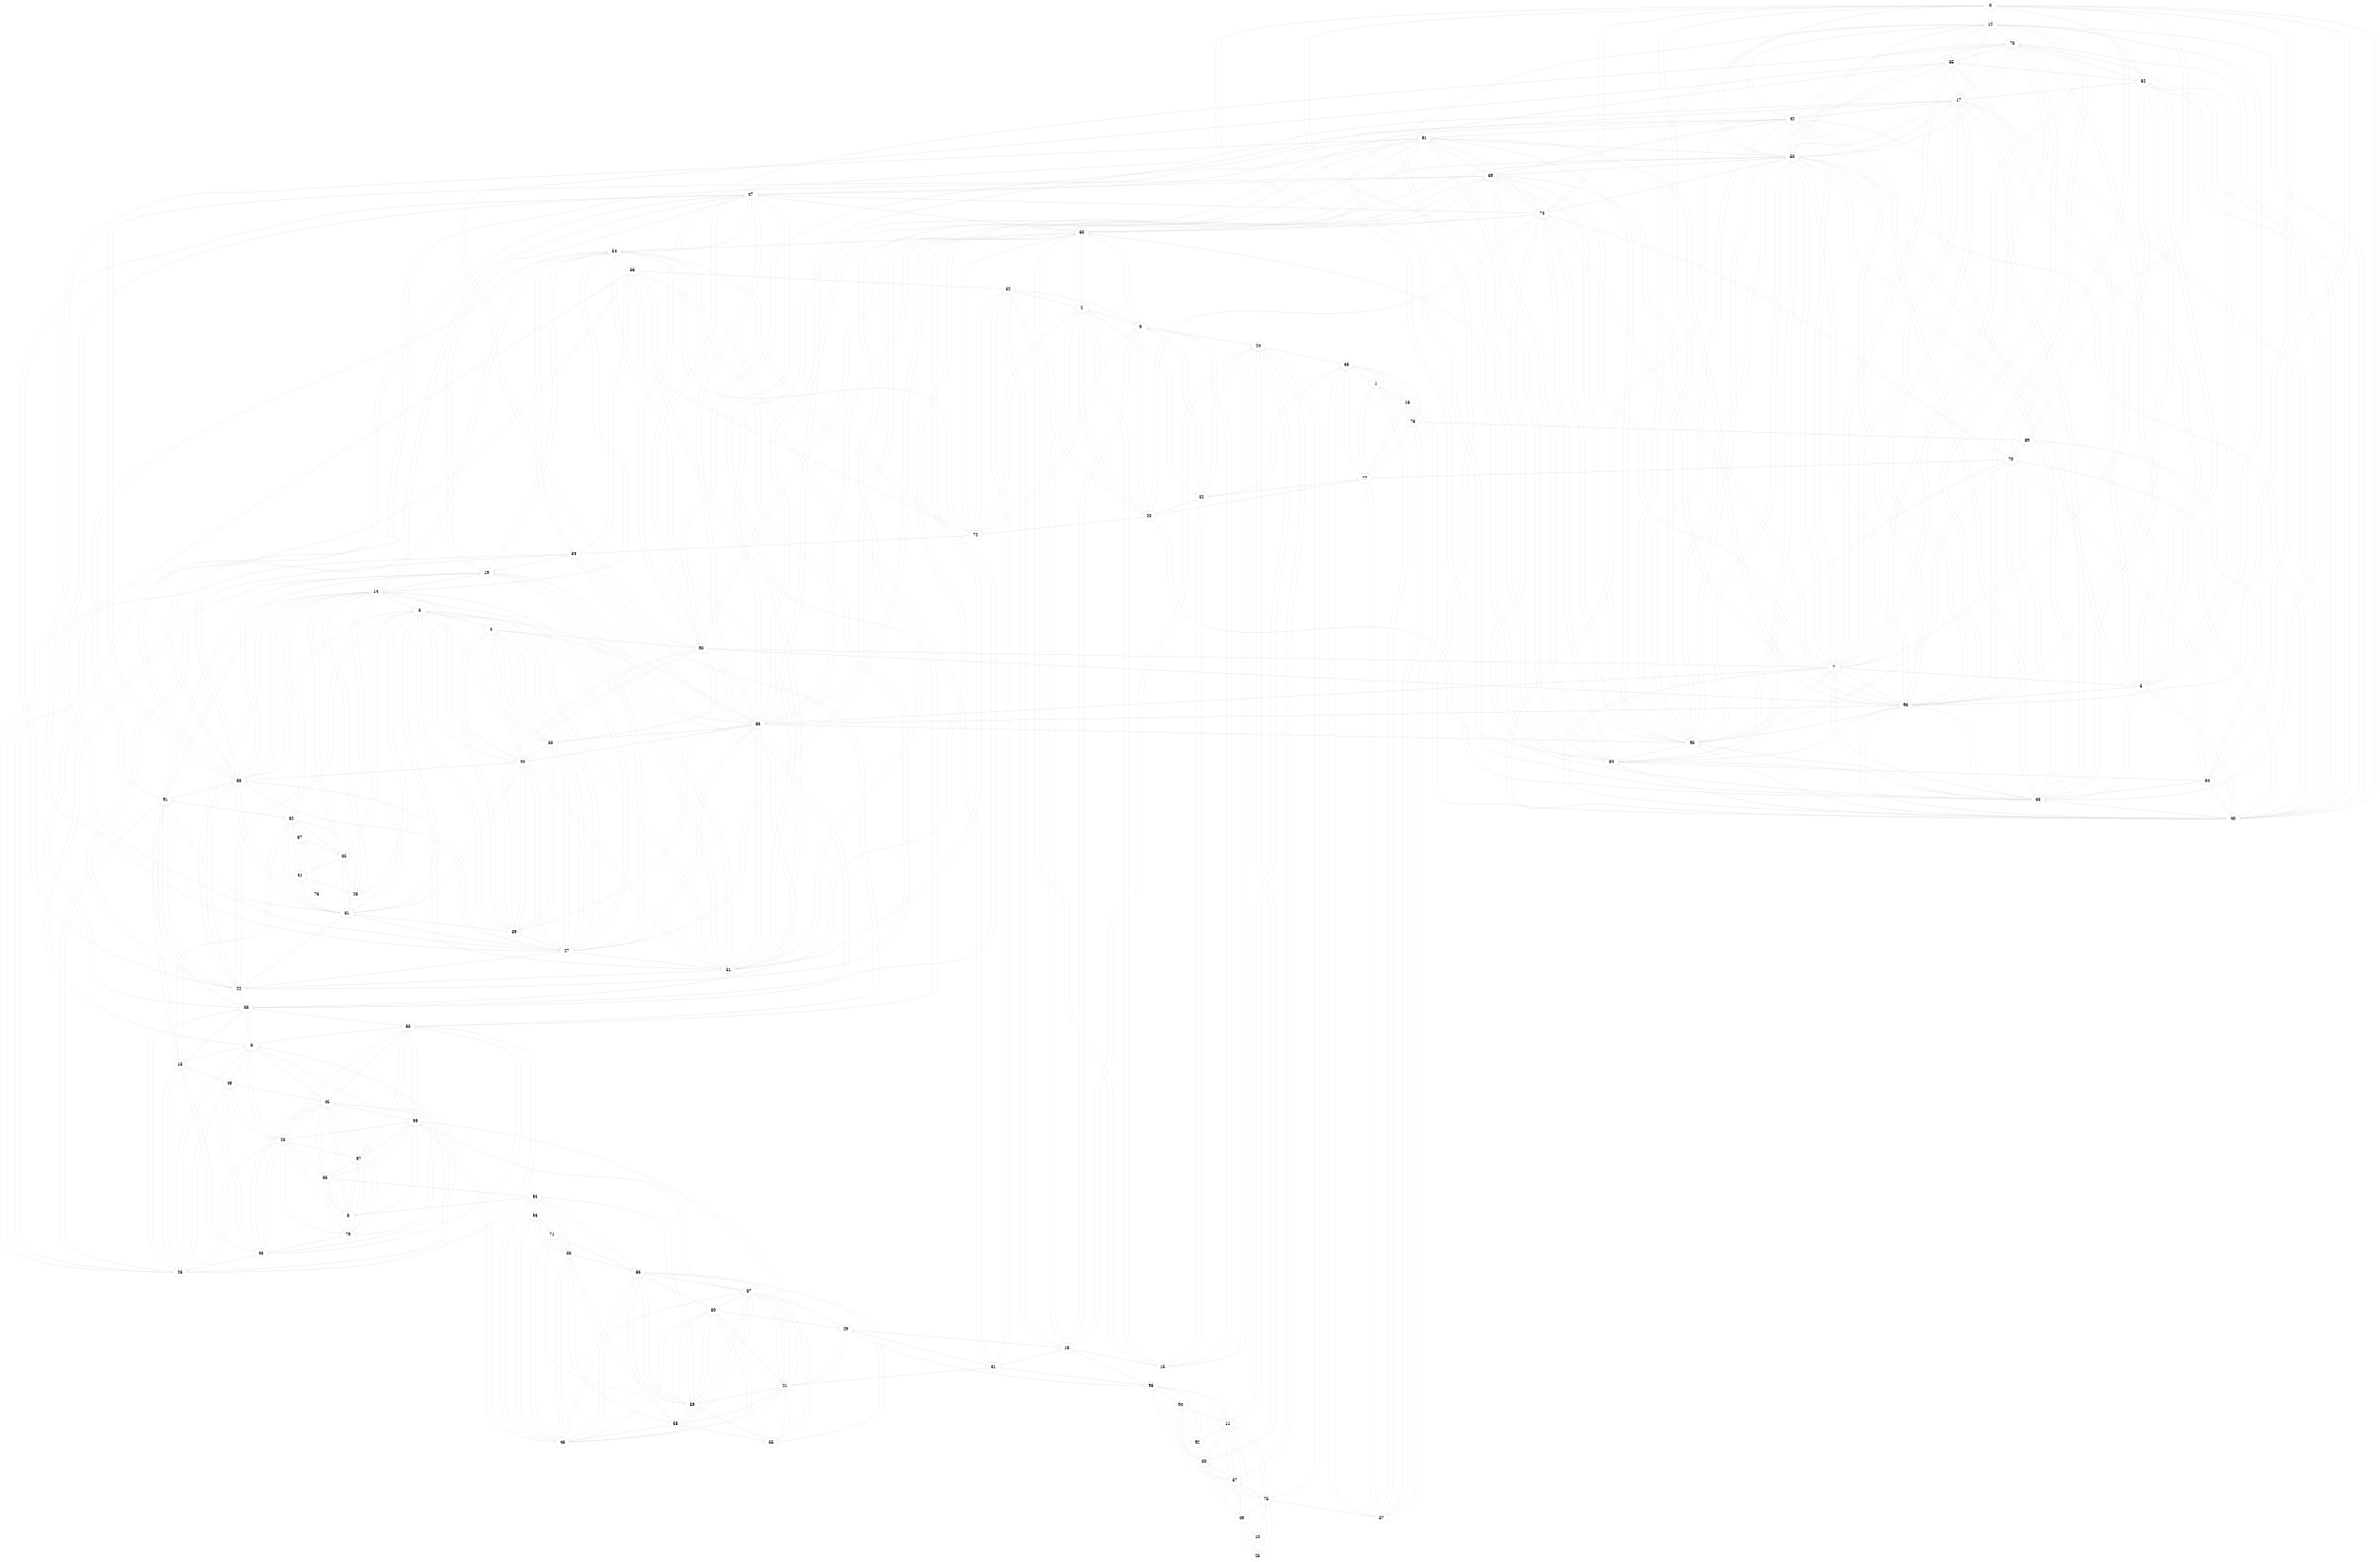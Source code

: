 digraph topology {
	graph [fontsize = 12, outputorder="edgesfirst", size="20,20"];
	node [color = "/pastel16/3", penwidth = 1];
	edge [fontsize = 10, arrowsize = 0.5];
	0 [label = "0", pos="6.4,3!"]
	12 -> 0 [color=lightgrey, arrowhead=empty, penwidth=0.5, label=""]
	40 -> 0 [color=lightgrey, arrowhead=empty, penwidth=0.5, label=""]
	50 -> 0 [color=lightgrey, arrowhead=empty, penwidth=0.5, label=""]
	63 -> 0 [color=lightgrey, arrowhead=empty, penwidth=0.5, label=""]
	64 -> 0 [color=lightgrey, arrowhead=empty, penwidth=0.5, label=""]
	70 -> 0 [color=lightgrey, arrowhead=empty, penwidth=0.5, label=""]
	74 -> 0 [color=lightgrey, arrowhead=empty, penwidth=0.5, label=""]
	84 -> 0 [color=lightgrey, arrowhead=empty, penwidth=0.5, label=""]
	89 -> 0 [color=lightgrey, arrowhead=empty, penwidth=0.5, label=""]
	95 -> 0 [color=lightgrey, arrowhead=empty, penwidth=0.5, label=""]
	96 -> 0 [color=lightgrey, arrowhead=empty, penwidth=0.5, label=""]
	1 [label = "1", pos="13,1.4!"]
	16 -> 1 [color=lightgrey, arrowhead=empty, penwidth=0.5, label=""]
	57 -> 1 [color=lightgrey, arrowhead=empty, penwidth=0.5, label=""]
	68 -> 1 [color=lightgrey, arrowhead=empty, penwidth=0.5, label=""]
	77 -> 1 [color=lightgrey, arrowhead=empty, penwidth=0.5, label=""]
	78 -> 1 [color=lightgrey, arrowhead=empty, penwidth=0.5, label=""]
	2 [label = "2", pos="10.8,7.4!"]
	9 -> 2 [color=lightgrey, arrowhead=empty, penwidth=0.5, label=""]
	15 -> 2 [color=lightgrey, arrowhead=empty, penwidth=0.5, label=""]
	18 -> 2 [color=lightgrey, arrowhead=empty, penwidth=0.5, label=""]
	20 -> 2 [color=lightgrey, arrowhead=empty, penwidth=0.5, label=""]
	32 -> 2 [color=lightgrey, arrowhead=empty, penwidth=0.5, label=""]
	52 -> 2 [color=lightgrey, arrowhead=empty, penwidth=0.5, label=""]
	60 -> 2 [color=lightgrey, arrowhead=empty, penwidth=0.5, label=""]
	72 -> 2 [color=lightgrey, arrowhead=empty, penwidth=0.5, label=""]
	3 [label = "3", pos="1.2,10.2!"]
	4 -> 3 [color=lightgrey, arrowhead=empty, penwidth=0.5, label=""]
	14 -> 3 [color=lightgrey, arrowhead=empty, penwidth=0.5, label=""]
	22 -> 3 [color=lightgrey, arrowhead=empty, penwidth=0.5, label=""]
	27 -> 3 [color=lightgrey, arrowhead=empty, penwidth=0.5, label=""]
	28 -> 3 [color=lightgrey, arrowhead=empty, penwidth=0.5, label=""]
	35 -> 3 [color=lightgrey, arrowhead=empty, penwidth=0.5, label=""]
	39 -> 3 [color=lightgrey, arrowhead=empty, penwidth=0.5, label=""]
	44 -> 3 [color=lightgrey, arrowhead=empty, penwidth=0.5, label=""]
	51 -> 3 [color=lightgrey, arrowhead=empty, penwidth=0.5, label=""]
	53 -> 3 [color=lightgrey, arrowhead=empty, penwidth=0.5, label=""]
	61 -> 3 [color=lightgrey, arrowhead=empty, penwidth=0.5, label=""]
	66 -> 3 [color=lightgrey, arrowhead=empty, penwidth=0.5, label=""]
	88 -> 3 [color=lightgrey, arrowhead=empty, penwidth=0.5, label=""]
	4 [label = "4", pos="0.8,8.6!"]
	3 -> 4 [color=lightgrey, arrowhead=empty, penwidth=0.5, label=""]
	27 -> 4 [color=lightgrey, arrowhead=empty, penwidth=0.5, label=""]
	39 -> 4 [color=lightgrey, arrowhead=empty, penwidth=0.5, label=""]
	44 -> 4 [color=lightgrey, arrowhead=empty, penwidth=0.5, label=""]
	53 -> 4 [color=lightgrey, arrowhead=empty, penwidth=0.5, label=""]
	66 -> 4 [color=lightgrey, arrowhead=empty, penwidth=0.5, label=""]
	90 -> 4 [color=lightgrey, arrowhead=empty, penwidth=0.5, label=""]
	5 [label = "5", pos="1.4,1.8!"]
	7 -> 5 [color=lightgrey, arrowhead=empty, penwidth=0.5, label=""]
	12 -> 5 [color=lightgrey, arrowhead=empty, penwidth=0.5, label=""]
	17 -> 5 [color=lightgrey, arrowhead=empty, penwidth=0.5, label=""]
	40 -> 5 [color=lightgrey, arrowhead=empty, penwidth=0.5, label=""]
	42 -> 5 [color=lightgrey, arrowhead=empty, penwidth=0.5, label=""]
	50 -> 5 [color=lightgrey, arrowhead=empty, penwidth=0.5, label=""]
	62 -> 5 [color=lightgrey, arrowhead=empty, penwidth=0.5, label=""]
	63 -> 5 [color=lightgrey, arrowhead=empty, penwidth=0.5, label=""]
	65 -> 5 [color=lightgrey, arrowhead=empty, penwidth=0.5, label=""]
	73 -> 5 [color=lightgrey, arrowhead=empty, penwidth=0.5, label=""]
	96 -> 5 [color=lightgrey, arrowhead=empty, penwidth=0.5, label=""]
	6 [label = "6", pos="8.4,16.6!"]
	13 -> 6 [color=lightgrey, arrowhead=empty, penwidth=0.5, label=""]
	23 -> 6 [color=lightgrey, arrowhead=empty, penwidth=0.5, label=""]
	26 -> 6 [color=lightgrey, arrowhead=empty, penwidth=0.5, label=""]
	34 -> 6 [color=lightgrey, arrowhead=empty, penwidth=0.5, label=""]
	38 -> 6 [color=lightgrey, arrowhead=empty, penwidth=0.5, label=""]
	43 -> 6 [color=lightgrey, arrowhead=empty, penwidth=0.5, label=""]
	45 -> 6 [color=lightgrey, arrowhead=empty, penwidth=0.5, label=""]
	48 -> 6 [color=lightgrey, arrowhead=empty, penwidth=0.5, label=""]
	79 -> 6 [color=lightgrey, arrowhead=empty, penwidth=0.5, label=""]
	83 -> 6 [color=lightgrey, arrowhead=empty, penwidth=0.5, label=""]
	7 [label = "7", pos="2.4,4.4!"]
	5 -> 7 [color=lightgrey, arrowhead=empty, penwidth=0.5, label=""]
	12 -> 7 [color=lightgrey, arrowhead=empty, penwidth=0.5, label=""]
	17 -> 7 [color=lightgrey, arrowhead=empty, penwidth=0.5, label=""]
	40 -> 7 [color=lightgrey, arrowhead=empty, penwidth=0.5, label=""]
	42 -> 7 [color=lightgrey, arrowhead=empty, penwidth=0.5, label=""]
	50 -> 7 [color=lightgrey, arrowhead=empty, penwidth=0.5, label=""]
	62 -> 7 [color=lightgrey, arrowhead=empty, penwidth=0.5, label=""]
	63 -> 7 [color=lightgrey, arrowhead=empty, penwidth=0.5, label=""]
	65 -> 7 [color=lightgrey, arrowhead=empty, penwidth=0.5, label=""]
	66 -> 7 [color=lightgrey, arrowhead=empty, penwidth=0.5, label=""]
	69 -> 7 [color=lightgrey, arrowhead=empty, penwidth=0.5, label=""]
	73 -> 7 [color=lightgrey, arrowhead=empty, penwidth=0.5, label=""]
	90 -> 7 [color=lightgrey, arrowhead=empty, penwidth=0.5, label=""]
	95 -> 7 [color=lightgrey, arrowhead=empty, penwidth=0.5, label=""]
	96 -> 7 [color=lightgrey, arrowhead=empty, penwidth=0.5, label=""]
	8 [label = "8", pos="12.6,19!"]
	23 -> 8 [color=lightgrey, arrowhead=empty, penwidth=0.5, label=""]
	36 -> 8 [color=lightgrey, arrowhead=empty, penwidth=0.5, label=""]
	45 -> 8 [color=lightgrey, arrowhead=empty, penwidth=0.5, label=""]
	79 -> 8 [color=lightgrey, arrowhead=empty, penwidth=0.5, label=""]
	85 -> 8 [color=lightgrey, arrowhead=empty, penwidth=0.5, label=""]
	97 -> 8 [color=lightgrey, arrowhead=empty, penwidth=0.5, label=""]
	99 -> 8 [color=lightgrey, arrowhead=empty, penwidth=0.5, label=""]
	9 [label = "9", pos="11.6,8!"]
	2 -> 9 [color=lightgrey, arrowhead=empty, penwidth=0.5, label=""]
	15 -> 9 [color=lightgrey, arrowhead=empty, penwidth=0.5, label=""]
	18 -> 9 [color=lightgrey, arrowhead=empty, penwidth=0.5, label=""]
	20 -> 9 [color=lightgrey, arrowhead=empty, penwidth=0.5, label=""]
	24 -> 9 [color=lightgrey, arrowhead=empty, penwidth=0.5, label=""]
	32 -> 9 [color=lightgrey, arrowhead=empty, penwidth=0.5, label=""]
	52 -> 9 [color=lightgrey, arrowhead=empty, penwidth=0.5, label=""]
	60 -> 9 [color=lightgrey, arrowhead=empty, penwidth=0.5, label=""]
	72 -> 9 [color=lightgrey, arrowhead=empty, penwidth=0.5, label=""]
	10 [label = "10", pos="19.6,1!"]
	25 -> 10 [color=lightgrey, arrowhead=empty, penwidth=0.5, label=""]
	49 -> 10 [color=lightgrey, arrowhead=empty, penwidth=0.5, label=""]
	75 -> 10 [color=lightgrey, arrowhead=empty, penwidth=0.5, label=""]
	11 [label = "11", pos="17.2,5.8!"]
	24 -> 11 [color=lightgrey, arrowhead=empty, penwidth=0.5, label=""]
	30 -> 11 [color=lightgrey, arrowhead=empty, penwidth=0.5, label=""]
	37 -> 11 [color=lightgrey, arrowhead=empty, penwidth=0.5, label=""]
	49 -> 11 [color=lightgrey, arrowhead=empty, penwidth=0.5, label=""]
	75 -> 11 [color=lightgrey, arrowhead=empty, penwidth=0.5, label=""]
	92 -> 11 [color=lightgrey, arrowhead=empty, penwidth=0.5, label=""]
	94 -> 11 [color=lightgrey, arrowhead=empty, penwidth=0.5, label=""]
	98 -> 11 [color=lightgrey, arrowhead=empty, penwidth=0.5, label=""]
	12 [label = "12", pos="2.8,2.4!"]
	0 -> 12 [color=lightgrey, arrowhead=empty, penwidth=0.5, label=""]
	5 -> 12 [color=lightgrey, arrowhead=empty, penwidth=0.5, label=""]
	7 -> 12 [color=lightgrey, arrowhead=empty, penwidth=0.5, label=""]
	17 -> 12 [color=lightgrey, arrowhead=empty, penwidth=0.5, label=""]
	40 -> 12 [color=lightgrey, arrowhead=empty, penwidth=0.5, label=""]
	42 -> 12 [color=lightgrey, arrowhead=empty, penwidth=0.5, label=""]
	50 -> 12 [color=lightgrey, arrowhead=empty, penwidth=0.5, label=""]
	62 -> 12 [color=lightgrey, arrowhead=empty, penwidth=0.5, label=""]
	63 -> 12 [color=lightgrey, arrowhead=empty, penwidth=0.5, label=""]
	65 -> 12 [color=lightgrey, arrowhead=empty, penwidth=0.5, label=""]
	73 -> 12 [color=lightgrey, arrowhead=empty, penwidth=0.5, label=""]
	95 -> 12 [color=lightgrey, arrowhead=empty, penwidth=0.5, label=""]
	96 -> 12 [color=lightgrey, arrowhead=empty, penwidth=0.5, label=""]
	13 [label = "13", pos="6.2,16.4!"]
	6 -> 13 [color=lightgrey, arrowhead=empty, penwidth=0.5, label=""]
	26 -> 13 [color=lightgrey, arrowhead=empty, penwidth=0.5, label=""]
	38 -> 13 [color=lightgrey, arrowhead=empty, penwidth=0.5, label=""]
	43 -> 13 [color=lightgrey, arrowhead=empty, penwidth=0.5, label=""]
	48 -> 13 [color=lightgrey, arrowhead=empty, penwidth=0.5, label=""]
	82 -> 13 [color=lightgrey, arrowhead=empty, penwidth=0.5, label=""]
	91 -> 13 [color=lightgrey, arrowhead=empty, penwidth=0.5, label=""]
	14 [label = "14", pos="3.6,11.6!"]
	3 -> 14 [color=lightgrey, arrowhead=empty, penwidth=0.5, label=""]
	19 -> 14 [color=lightgrey, arrowhead=empty, penwidth=0.5, label=""]
	22 -> 14 [color=lightgrey, arrowhead=empty, penwidth=0.5, label=""]
	27 -> 14 [color=lightgrey, arrowhead=empty, penwidth=0.5, label=""]
	28 -> 14 [color=lightgrey, arrowhead=empty, penwidth=0.5, label=""]
	35 -> 14 [color=lightgrey, arrowhead=empty, penwidth=0.5, label=""]
	44 -> 14 [color=lightgrey, arrowhead=empty, penwidth=0.5, label=""]
	47 -> 14 [color=lightgrey, arrowhead=empty, penwidth=0.5, label=""]
	51 -> 14 [color=lightgrey, arrowhead=empty, penwidth=0.5, label=""]
	54 -> 14 [color=lightgrey, arrowhead=empty, penwidth=0.5, label=""]
	61 -> 14 [color=lightgrey, arrowhead=empty, penwidth=0.5, label=""]
	82 -> 14 [color=lightgrey, arrowhead=empty, penwidth=0.5, label=""]
	88 -> 14 [color=lightgrey, arrowhead=empty, penwidth=0.5, label=""]
	91 -> 14 [color=lightgrey, arrowhead=empty, penwidth=0.5, label=""]
	15 [label = "15", pos="12.8,7.4!"]
	2 -> 15 [color=lightgrey, arrowhead=empty, penwidth=0.5, label=""]
	9 -> 15 [color=lightgrey, arrowhead=empty, penwidth=0.5, label=""]
	18 -> 15 [color=lightgrey, arrowhead=empty, penwidth=0.5, label=""]
	24 -> 15 [color=lightgrey, arrowhead=empty, penwidth=0.5, label=""]
	32 -> 15 [color=lightgrey, arrowhead=empty, penwidth=0.5, label=""]
	52 -> 15 [color=lightgrey, arrowhead=empty, penwidth=0.5, label=""]
	16 [label = "16", pos="11,1.2!"]
	1 -> 16 [color=lightgrey, arrowhead=empty, penwidth=0.5, label=""]
	57 -> 16 [color=lightgrey, arrowhead=empty, penwidth=0.5, label=""]
	68 -> 16 [color=lightgrey, arrowhead=empty, penwidth=0.5, label=""]
	77 -> 16 [color=lightgrey, arrowhead=empty, penwidth=0.5, label=""]
	78 -> 16 [color=lightgrey, arrowhead=empty, penwidth=0.5, label=""]
	17 [label = "17", pos="1.2,4.2!"]
	5 -> 17 [color=lightgrey, arrowhead=empty, penwidth=0.5, label=""]
	7 -> 17 [color=lightgrey, arrowhead=empty, penwidth=0.5, label=""]
	12 -> 17 [color=lightgrey, arrowhead=empty, penwidth=0.5, label=""]
	40 -> 17 [color=lightgrey, arrowhead=empty, penwidth=0.5, label=""]
	42 -> 17 [color=lightgrey, arrowhead=empty, penwidth=0.5, label=""]
	50 -> 17 [color=lightgrey, arrowhead=empty, penwidth=0.5, label=""]
	62 -> 17 [color=lightgrey, arrowhead=empty, penwidth=0.5, label=""]
	63 -> 17 [color=lightgrey, arrowhead=empty, penwidth=0.5, label=""]
	65 -> 17 [color=lightgrey, arrowhead=empty, penwidth=0.5, label=""]
	66 -> 17 [color=lightgrey, arrowhead=empty, penwidth=0.5, label=""]
	73 -> 17 [color=lightgrey, arrowhead=empty, penwidth=0.5, label=""]
	90 -> 17 [color=lightgrey, arrowhead=empty, penwidth=0.5, label=""]
	95 -> 17 [color=lightgrey, arrowhead=empty, penwidth=0.5, label=""]
	96 -> 17 [color=lightgrey, arrowhead=empty, penwidth=0.5, label=""]
	18 [label = "18", pos="13.6,8.6!"]
	2 -> 18 [color=lightgrey, arrowhead=empty, penwidth=0.5, label=""]
	9 -> 18 [color=lightgrey, arrowhead=empty, penwidth=0.5, label=""]
	15 -> 18 [color=lightgrey, arrowhead=empty, penwidth=0.5, label=""]
	24 -> 18 [color=lightgrey, arrowhead=empty, penwidth=0.5, label=""]
	29 -> 18 [color=lightgrey, arrowhead=empty, penwidth=0.5, label=""]
	31 -> 18 [color=lightgrey, arrowhead=empty, penwidth=0.5, label=""]
	32 -> 18 [color=lightgrey, arrowhead=empty, penwidth=0.5, label=""]
	98 -> 18 [color=lightgrey, arrowhead=empty, penwidth=0.5, label=""]
	19 [label = "19", pos="6.2,11.8!"]
	14 -> 19 [color=lightgrey, arrowhead=empty, penwidth=0.5, label=""]
	22 -> 19 [color=lightgrey, arrowhead=empty, penwidth=0.5, label=""]
	27 -> 19 [color=lightgrey, arrowhead=empty, penwidth=0.5, label=""]
	34 -> 19 [color=lightgrey, arrowhead=empty, penwidth=0.5, label=""]
	38 -> 19 [color=lightgrey, arrowhead=empty, penwidth=0.5, label=""]
	47 -> 19 [color=lightgrey, arrowhead=empty, penwidth=0.5, label=""]
	51 -> 19 [color=lightgrey, arrowhead=empty, penwidth=0.5, label=""]
	54 -> 19 [color=lightgrey, arrowhead=empty, penwidth=0.5, label=""]
	88 -> 19 [color=lightgrey, arrowhead=empty, penwidth=0.5, label=""]
	91 -> 19 [color=lightgrey, arrowhead=empty, penwidth=0.5, label=""]
	20 [label = "20", pos="9,6!"]
	2 -> 20 [color=lightgrey, arrowhead=empty, penwidth=0.5, label=""]
	9 -> 20 [color=lightgrey, arrowhead=empty, penwidth=0.5, label=""]
	52 -> 20 [color=lightgrey, arrowhead=empty, penwidth=0.5, label=""]
	60 -> 20 [color=lightgrey, arrowhead=empty, penwidth=0.5, label=""]
	72 -> 20 [color=lightgrey, arrowhead=empty, penwidth=0.5, label=""]
	74 -> 20 [color=lightgrey, arrowhead=empty, penwidth=0.5, label=""]
	77 -> 20 [color=lightgrey, arrowhead=empty, penwidth=0.5, label=""]
	84 -> 20 [color=lightgrey, arrowhead=empty, penwidth=0.5, label=""]
	21 [label = "21", pos="15.8,14!"]
	29 -> 21 [color=lightgrey, arrowhead=empty, penwidth=0.5, label=""]
	31 -> 21 [color=lightgrey, arrowhead=empty, penwidth=0.5, label=""]
	46 -> 21 [color=lightgrey, arrowhead=empty, penwidth=0.5, label=""]
	55 -> 21 [color=lightgrey, arrowhead=empty, penwidth=0.5, label=""]
	58 -> 21 [color=lightgrey, arrowhead=empty, penwidth=0.5, label=""]
	59 -> 21 [color=lightgrey, arrowhead=empty, penwidth=0.5, label=""]
	80 -> 21 [color=lightgrey, arrowhead=empty, penwidth=0.5, label=""]
	86 -> 21 [color=lightgrey, arrowhead=empty, penwidth=0.5, label=""]
	87 -> 21 [color=lightgrey, arrowhead=empty, penwidth=0.5, label=""]
	99 -> 21 [color=lightgrey, arrowhead=empty, penwidth=0.5, label=""]
	22 [label = "22", pos="4.8,11.4!"]
	3 -> 22 [color=lightgrey, arrowhead=empty, penwidth=0.5, label=""]
	14 -> 22 [color=lightgrey, arrowhead=empty, penwidth=0.5, label=""]
	19 -> 22 [color=lightgrey, arrowhead=empty, penwidth=0.5, label=""]
	27 -> 22 [color=lightgrey, arrowhead=empty, penwidth=0.5, label=""]
	38 -> 22 [color=lightgrey, arrowhead=empty, penwidth=0.5, label=""]
	47 -> 22 [color=lightgrey, arrowhead=empty, penwidth=0.5, label=""]
	51 -> 22 [color=lightgrey, arrowhead=empty, penwidth=0.5, label=""]
	54 -> 22 [color=lightgrey, arrowhead=empty, penwidth=0.5, label=""]
	61 -> 22 [color=lightgrey, arrowhead=empty, penwidth=0.5, label=""]
	88 -> 22 [color=lightgrey, arrowhead=empty, penwidth=0.5, label=""]
	91 -> 22 [color=lightgrey, arrowhead=empty, penwidth=0.5, label=""]
	23 [label = "23", pos="10.6,17.6!"]
	6 -> 23 [color=lightgrey, arrowhead=empty, penwidth=0.5, label=""]
	8 -> 23 [color=lightgrey, arrowhead=empty, penwidth=0.5, label=""]
	26 -> 23 [color=lightgrey, arrowhead=empty, penwidth=0.5, label=""]
	36 -> 23 [color=lightgrey, arrowhead=empty, penwidth=0.5, label=""]
	43 -> 23 [color=lightgrey, arrowhead=empty, penwidth=0.5, label=""]
	45 -> 23 [color=lightgrey, arrowhead=empty, penwidth=0.5, label=""]
	48 -> 23 [color=lightgrey, arrowhead=empty, penwidth=0.5, label=""]
	79 -> 23 [color=lightgrey, arrowhead=empty, penwidth=0.5, label=""]
	83 -> 23 [color=lightgrey, arrowhead=empty, penwidth=0.5, label=""]
	97 -> 23 [color=lightgrey, arrowhead=empty, penwidth=0.5, label=""]
	99 -> 23 [color=lightgrey, arrowhead=empty, penwidth=0.5, label=""]
	24 [label = "24", pos="14.6,5.8!"]
	9 -> 24 [color=lightgrey, arrowhead=empty, penwidth=0.5, label=""]
	11 -> 24 [color=lightgrey, arrowhead=empty, penwidth=0.5, label=""]
	15 -> 24 [color=lightgrey, arrowhead=empty, penwidth=0.5, label=""]
	18 -> 24 [color=lightgrey, arrowhead=empty, penwidth=0.5, label=""]
	30 -> 24 [color=lightgrey, arrowhead=empty, penwidth=0.5, label=""]
	37 -> 24 [color=lightgrey, arrowhead=empty, penwidth=0.5, label=""]
	52 -> 24 [color=lightgrey, arrowhead=empty, penwidth=0.5, label=""]
	68 -> 24 [color=lightgrey, arrowhead=empty, penwidth=0.5, label=""]
	75 -> 24 [color=lightgrey, arrowhead=empty, penwidth=0.5, label=""]
	25 [label = "25", pos="19.6,2.4!"]
	10 -> 25 [color=lightgrey, arrowhead=empty, penwidth=0.5, label=""]
	49 -> 25 [color=lightgrey, arrowhead=empty, penwidth=0.5, label=""]
	75 -> 25 [color=lightgrey, arrowhead=empty, penwidth=0.5, label=""]
	26 [label = "26", pos="8.4,15.2!"]
	6 -> 26 [color=lightgrey, arrowhead=empty, penwidth=0.5, label=""]
	13 -> 26 [color=lightgrey, arrowhead=empty, penwidth=0.5, label=""]
	23 -> 26 [color=lightgrey, arrowhead=empty, penwidth=0.5, label=""]
	34 -> 26 [color=lightgrey, arrowhead=empty, penwidth=0.5, label=""]
	38 -> 26 [color=lightgrey, arrowhead=empty, penwidth=0.5, label=""]
	43 -> 26 [color=lightgrey, arrowhead=empty, penwidth=0.5, label=""]
	45 -> 26 [color=lightgrey, arrowhead=empty, penwidth=0.5, label=""]
	48 -> 26 [color=lightgrey, arrowhead=empty, penwidth=0.5, label=""]
	56 -> 26 [color=lightgrey, arrowhead=empty, penwidth=0.5, label=""]
	83 -> 26 [color=lightgrey, arrowhead=empty, penwidth=0.5, label=""]
	91 -> 26 [color=lightgrey, arrowhead=empty, penwidth=0.5, label=""]
	27 [label = "27", pos="3,9.8!"]
	3 -> 27 [color=lightgrey, arrowhead=empty, penwidth=0.5, label=""]
	4 -> 27 [color=lightgrey, arrowhead=empty, penwidth=0.5, label=""]
	14 -> 27 [color=lightgrey, arrowhead=empty, penwidth=0.5, label=""]
	19 -> 27 [color=lightgrey, arrowhead=empty, penwidth=0.5, label=""]
	22 -> 27 [color=lightgrey, arrowhead=empty, penwidth=0.5, label=""]
	39 -> 27 [color=lightgrey, arrowhead=empty, penwidth=0.5, label=""]
	44 -> 27 [color=lightgrey, arrowhead=empty, penwidth=0.5, label=""]
	47 -> 27 [color=lightgrey, arrowhead=empty, penwidth=0.5, label=""]
	51 -> 27 [color=lightgrey, arrowhead=empty, penwidth=0.5, label=""]
	53 -> 27 [color=lightgrey, arrowhead=empty, penwidth=0.5, label=""]
	61 -> 27 [color=lightgrey, arrowhead=empty, penwidth=0.5, label=""]
	66 -> 27 [color=lightgrey, arrowhead=empty, penwidth=0.5, label=""]
	69 -> 27 [color=lightgrey, arrowhead=empty, penwidth=0.5, label=""]
	81 -> 27 [color=lightgrey, arrowhead=empty, penwidth=0.5, label=""]
	88 -> 27 [color=lightgrey, arrowhead=empty, penwidth=0.5, label=""]
	28 [label = "28", pos="0.8,13.4!"]
	3 -> 28 [color=lightgrey, arrowhead=empty, penwidth=0.5, label=""]
	14 -> 28 [color=lightgrey, arrowhead=empty, penwidth=0.5, label=""]
	35 -> 28 [color=lightgrey, arrowhead=empty, penwidth=0.5, label=""]
	41 -> 28 [color=lightgrey, arrowhead=empty, penwidth=0.5, label=""]
	61 -> 28 [color=lightgrey, arrowhead=empty, penwidth=0.5, label=""]
	82 -> 28 [color=lightgrey, arrowhead=empty, penwidth=0.5, label=""]
	29 [label = "29", pos="15.2,11.4!"]
	18 -> 29 [color=lightgrey, arrowhead=empty, penwidth=0.5, label=""]
	21 -> 29 [color=lightgrey, arrowhead=empty, penwidth=0.5, label=""]
	31 -> 29 [color=lightgrey, arrowhead=empty, penwidth=0.5, label=""]
	80 -> 29 [color=lightgrey, arrowhead=empty, penwidth=0.5, label=""]
	87 -> 29 [color=lightgrey, arrowhead=empty, penwidth=0.5, label=""]
	98 -> 29 [color=lightgrey, arrowhead=empty, penwidth=0.5, label=""]
	30 [label = "30", pos="17.6,6.2!"]
	11 -> 30 [color=lightgrey, arrowhead=empty, penwidth=0.5, label=""]
	24 -> 30 [color=lightgrey, arrowhead=empty, penwidth=0.5, label=""]
	37 -> 30 [color=lightgrey, arrowhead=empty, penwidth=0.5, label=""]
	49 -> 30 [color=lightgrey, arrowhead=empty, penwidth=0.5, label=""]
	75 -> 30 [color=lightgrey, arrowhead=empty, penwidth=0.5, label=""]
	92 -> 30 [color=lightgrey, arrowhead=empty, penwidth=0.5, label=""]
	94 -> 30 [color=lightgrey, arrowhead=empty, penwidth=0.5, label=""]
	98 -> 30 [color=lightgrey, arrowhead=empty, penwidth=0.5, label=""]
	31 [label = "31", pos="14,11.8!"]
	18 -> 31 [color=lightgrey, arrowhead=empty, penwidth=0.5, label=""]
	21 -> 31 [color=lightgrey, arrowhead=empty, penwidth=0.5, label=""]
	29 -> 31 [color=lightgrey, arrowhead=empty, penwidth=0.5, label=""]
	32 -> 31 [color=lightgrey, arrowhead=empty, penwidth=0.5, label=""]
	56 -> 31 [color=lightgrey, arrowhead=empty, penwidth=0.5, label=""]
	98 -> 31 [color=lightgrey, arrowhead=empty, penwidth=0.5, label=""]
	32 [label = "32", pos="11.6,9.2!"]
	2 -> 32 [color=lightgrey, arrowhead=empty, penwidth=0.5, label=""]
	9 -> 32 [color=lightgrey, arrowhead=empty, penwidth=0.5, label=""]
	15 -> 32 [color=lightgrey, arrowhead=empty, penwidth=0.5, label=""]
	18 -> 32 [color=lightgrey, arrowhead=empty, penwidth=0.5, label=""]
	31 -> 32 [color=lightgrey, arrowhead=empty, penwidth=0.5, label=""]
	56 -> 32 [color=lightgrey, arrowhead=empty, penwidth=0.5, label=""]
	72 -> 32 [color=lightgrey, arrowhead=empty, penwidth=0.5, label=""]
	33 [label = "33", pos="16.8,18.8!"]
	46 -> 33 [color=lightgrey, arrowhead=empty, penwidth=0.5, label=""]
	58 -> 33 [color=lightgrey, arrowhead=empty, penwidth=0.5, label=""]
	59 -> 33 [color=lightgrey, arrowhead=empty, penwidth=0.5, label=""]
	71 -> 33 [color=lightgrey, arrowhead=empty, penwidth=0.5, label=""]
	85 -> 33 [color=lightgrey, arrowhead=empty, penwidth=0.5, label=""]
	86 -> 33 [color=lightgrey, arrowhead=empty, penwidth=0.5, label=""]
	93 -> 33 [color=lightgrey, arrowhead=empty, penwidth=0.5, label=""]
	34 [label = "34", pos="9.4,13.2!"]
	6 -> 34 [color=lightgrey, arrowhead=empty, penwidth=0.5, label=""]
	19 -> 34 [color=lightgrey, arrowhead=empty, penwidth=0.5, label=""]
	26 -> 34 [color=lightgrey, arrowhead=empty, penwidth=0.5, label=""]
	38 -> 34 [color=lightgrey, arrowhead=empty, penwidth=0.5, label=""]
	54 -> 34 [color=lightgrey, arrowhead=empty, penwidth=0.5, label=""]
	56 -> 34 [color=lightgrey, arrowhead=empty, penwidth=0.5, label=""]
	72 -> 34 [color=lightgrey, arrowhead=empty, penwidth=0.5, label=""]
	83 -> 34 [color=lightgrey, arrowhead=empty, penwidth=0.5, label=""]
	35 [label = "35", pos="1.2,14!"]
	3 -> 35 [color=lightgrey, arrowhead=empty, penwidth=0.5, label=""]
	14 -> 35 [color=lightgrey, arrowhead=empty, penwidth=0.5, label=""]
	28 -> 35 [color=lightgrey, arrowhead=empty, penwidth=0.5, label=""]
	41 -> 35 [color=lightgrey, arrowhead=empty, penwidth=0.5, label=""]
	61 -> 35 [color=lightgrey, arrowhead=empty, penwidth=0.5, label=""]
	67 -> 35 [color=lightgrey, arrowhead=empty, penwidth=0.5, label=""]
	82 -> 35 [color=lightgrey, arrowhead=empty, penwidth=0.5, label=""]
	36 [label = "36", pos="13,19.8!"]
	8 -> 36 [color=lightgrey, arrowhead=empty, penwidth=0.5, label=""]
	23 -> 36 [color=lightgrey, arrowhead=empty, penwidth=0.5, label=""]
	45 -> 36 [color=lightgrey, arrowhead=empty, penwidth=0.5, label=""]
	79 -> 36 [color=lightgrey, arrowhead=empty, penwidth=0.5, label=""]
	85 -> 36 [color=lightgrey, arrowhead=empty, penwidth=0.5, label=""]
	97 -> 36 [color=lightgrey, arrowhead=empty, penwidth=0.5, label=""]
	99 -> 36 [color=lightgrey, arrowhead=empty, penwidth=0.5, label=""]
	37 [label = "37", pos="16.4,5.6!"]
	11 -> 37 [color=lightgrey, arrowhead=empty, penwidth=0.5, label=""]
	24 -> 37 [color=lightgrey, arrowhead=empty, penwidth=0.5, label=""]
	30 -> 37 [color=lightgrey, arrowhead=empty, penwidth=0.5, label=""]
	49 -> 37 [color=lightgrey, arrowhead=empty, penwidth=0.5, label=""]
	75 -> 37 [color=lightgrey, arrowhead=empty, penwidth=0.5, label=""]
	94 -> 37 [color=lightgrey, arrowhead=empty, penwidth=0.5, label=""]
	38 [label = "38", pos="7.8,13.4!"]
	6 -> 38 [color=lightgrey, arrowhead=empty, penwidth=0.5, label=""]
	13 -> 38 [color=lightgrey, arrowhead=empty, penwidth=0.5, label=""]
	19 -> 38 [color=lightgrey, arrowhead=empty, penwidth=0.5, label=""]
	22 -> 38 [color=lightgrey, arrowhead=empty, penwidth=0.5, label=""]
	26 -> 38 [color=lightgrey, arrowhead=empty, penwidth=0.5, label=""]
	34 -> 38 [color=lightgrey, arrowhead=empty, penwidth=0.5, label=""]
	54 -> 38 [color=lightgrey, arrowhead=empty, penwidth=0.5, label=""]
	56 -> 38 [color=lightgrey, arrowhead=empty, penwidth=0.5, label=""]
	83 -> 38 [color=lightgrey, arrowhead=empty, penwidth=0.5, label=""]
	91 -> 38 [color=lightgrey, arrowhead=empty, penwidth=0.5, label=""]
	39 [label = "39", pos="0.4,9.2!"]
	3 -> 39 [color=lightgrey, arrowhead=empty, penwidth=0.5, label=""]
	4 -> 39 [color=lightgrey, arrowhead=empty, penwidth=0.5, label=""]
	27 -> 39 [color=lightgrey, arrowhead=empty, penwidth=0.5, label=""]
	44 -> 39 [color=lightgrey, arrowhead=empty, penwidth=0.5, label=""]
	53 -> 39 [color=lightgrey, arrowhead=empty, penwidth=0.5, label=""]
	61 -> 39 [color=lightgrey, arrowhead=empty, penwidth=0.5, label=""]
	66 -> 39 [color=lightgrey, arrowhead=empty, penwidth=0.5, label=""]
	90 -> 39 [color=lightgrey, arrowhead=empty, penwidth=0.5, label=""]
	40 [label = "40", pos="3.4,2.4!"]
	0 -> 40 [color=lightgrey, arrowhead=empty, penwidth=0.5, label=""]
	5 -> 40 [color=lightgrey, arrowhead=empty, penwidth=0.5, label=""]
	7 -> 40 [color=lightgrey, arrowhead=empty, penwidth=0.5, label=""]
	12 -> 40 [color=lightgrey, arrowhead=empty, penwidth=0.5, label=""]
	17 -> 40 [color=lightgrey, arrowhead=empty, penwidth=0.5, label=""]
	42 -> 40 [color=lightgrey, arrowhead=empty, penwidth=0.5, label=""]
	50 -> 40 [color=lightgrey, arrowhead=empty, penwidth=0.5, label=""]
	62 -> 40 [color=lightgrey, arrowhead=empty, penwidth=0.5, label=""]
	63 -> 40 [color=lightgrey, arrowhead=empty, penwidth=0.5, label=""]
	64 -> 40 [color=lightgrey, arrowhead=empty, penwidth=0.5, label=""]
	65 -> 40 [color=lightgrey, arrowhead=empty, penwidth=0.5, label=""]
	70 -> 40 [color=lightgrey, arrowhead=empty, penwidth=0.5, label=""]
	73 -> 40 [color=lightgrey, arrowhead=empty, penwidth=0.5, label=""]
	84 -> 40 [color=lightgrey, arrowhead=empty, penwidth=0.5, label=""]
	95 -> 40 [color=lightgrey, arrowhead=empty, penwidth=0.5, label=""]
	96 -> 40 [color=lightgrey, arrowhead=empty, penwidth=0.5, label=""]
	41 [label = "41", pos="1.2,15.4!"]
	28 -> 41 [color=lightgrey, arrowhead=empty, penwidth=0.5, label=""]
	35 -> 41 [color=lightgrey, arrowhead=empty, penwidth=0.5, label=""]
	61 -> 41 [color=lightgrey, arrowhead=empty, penwidth=0.5, label=""]
	67 -> 41 [color=lightgrey, arrowhead=empty, penwidth=0.5, label=""]
	76 -> 41 [color=lightgrey, arrowhead=empty, penwidth=0.5, label=""]
	82 -> 41 [color=lightgrey, arrowhead=empty, penwidth=0.5, label=""]
	42 [label = "42", pos="2.6,5!"]
	5 -> 42 [color=lightgrey, arrowhead=empty, penwidth=0.5, label=""]
	7 -> 42 [color=lightgrey, arrowhead=empty, penwidth=0.5, label=""]
	12 -> 42 [color=lightgrey, arrowhead=empty, penwidth=0.5, label=""]
	17 -> 42 [color=lightgrey, arrowhead=empty, penwidth=0.5, label=""]
	40 -> 42 [color=lightgrey, arrowhead=empty, penwidth=0.5, label=""]
	50 -> 42 [color=lightgrey, arrowhead=empty, penwidth=0.5, label=""]
	63 -> 42 [color=lightgrey, arrowhead=empty, penwidth=0.5, label=""]
	65 -> 42 [color=lightgrey, arrowhead=empty, penwidth=0.5, label=""]
	66 -> 42 [color=lightgrey, arrowhead=empty, penwidth=0.5, label=""]
	69 -> 42 [color=lightgrey, arrowhead=empty, penwidth=0.5, label=""]
	73 -> 42 [color=lightgrey, arrowhead=empty, penwidth=0.5, label=""]
	81 -> 42 [color=lightgrey, arrowhead=empty, penwidth=0.5, label=""]
	90 -> 42 [color=lightgrey, arrowhead=empty, penwidth=0.5, label=""]
	95 -> 42 [color=lightgrey, arrowhead=empty, penwidth=0.5, label=""]
	96 -> 42 [color=lightgrey, arrowhead=empty, penwidth=0.5, label=""]
	43 [label = "43", pos="7.8,17.4!"]
	6 -> 43 [color=lightgrey, arrowhead=empty, penwidth=0.5, label=""]
	13 -> 43 [color=lightgrey, arrowhead=empty, penwidth=0.5, label=""]
	23 -> 43 [color=lightgrey, arrowhead=empty, penwidth=0.5, label=""]
	26 -> 43 [color=lightgrey, arrowhead=empty, penwidth=0.5, label=""]
	45 -> 43 [color=lightgrey, arrowhead=empty, penwidth=0.5, label=""]
	48 -> 43 [color=lightgrey, arrowhead=empty, penwidth=0.5, label=""]
	79 -> 43 [color=lightgrey, arrowhead=empty, penwidth=0.5, label=""]
	83 -> 43 [color=lightgrey, arrowhead=empty, penwidth=0.5, label=""]
	44 [label = "44", pos="1.6,9!"]
	3 -> 44 [color=lightgrey, arrowhead=empty, penwidth=0.5, label=""]
	4 -> 44 [color=lightgrey, arrowhead=empty, penwidth=0.5, label=""]
	14 -> 44 [color=lightgrey, arrowhead=empty, penwidth=0.5, label=""]
	27 -> 44 [color=lightgrey, arrowhead=empty, penwidth=0.5, label=""]
	39 -> 44 [color=lightgrey, arrowhead=empty, penwidth=0.5, label=""]
	51 -> 44 [color=lightgrey, arrowhead=empty, penwidth=0.5, label=""]
	53 -> 44 [color=lightgrey, arrowhead=empty, penwidth=0.5, label=""]
	61 -> 44 [color=lightgrey, arrowhead=empty, penwidth=0.5, label=""]
	66 -> 44 [color=lightgrey, arrowhead=empty, penwidth=0.5, label=""]
	88 -> 44 [color=lightgrey, arrowhead=empty, penwidth=0.5, label=""]
	90 -> 44 [color=lightgrey, arrowhead=empty, penwidth=0.5, label=""]
	45 [label = "45", pos="11,17.6!"]
	6 -> 45 [color=lightgrey, arrowhead=empty, penwidth=0.5, label=""]
	8 -> 45 [color=lightgrey, arrowhead=empty, penwidth=0.5, label=""]
	23 -> 45 [color=lightgrey, arrowhead=empty, penwidth=0.5, label=""]
	26 -> 45 [color=lightgrey, arrowhead=empty, penwidth=0.5, label=""]
	36 -> 45 [color=lightgrey, arrowhead=empty, penwidth=0.5, label=""]
	43 -> 45 [color=lightgrey, arrowhead=empty, penwidth=0.5, label=""]
	48 -> 45 [color=lightgrey, arrowhead=empty, penwidth=0.5, label=""]
	79 -> 45 [color=lightgrey, arrowhead=empty, penwidth=0.5, label=""]
	83 -> 45 [color=lightgrey, arrowhead=empty, penwidth=0.5, label=""]
	97 -> 45 [color=lightgrey, arrowhead=empty, penwidth=0.5, label=""]
	99 -> 45 [color=lightgrey, arrowhead=empty, penwidth=0.5, label=""]
	46 [label = "46", pos="16.4,17.2!"]
	21 -> 46 [color=lightgrey, arrowhead=empty, penwidth=0.5, label=""]
	33 -> 46 [color=lightgrey, arrowhead=empty, penwidth=0.5, label=""]
	58 -> 46 [color=lightgrey, arrowhead=empty, penwidth=0.5, label=""]
	59 -> 46 [color=lightgrey, arrowhead=empty, penwidth=0.5, label=""]
	71 -> 46 [color=lightgrey, arrowhead=empty, penwidth=0.5, label=""]
	80 -> 46 [color=lightgrey, arrowhead=empty, penwidth=0.5, label=""]
	85 -> 46 [color=lightgrey, arrowhead=empty, penwidth=0.5, label=""]
	86 -> 46 [color=lightgrey, arrowhead=empty, penwidth=0.5, label=""]
	87 -> 46 [color=lightgrey, arrowhead=empty, penwidth=0.5, label=""]
	93 -> 46 [color=lightgrey, arrowhead=empty, penwidth=0.5, label=""]
	99 -> 46 [color=lightgrey, arrowhead=empty, penwidth=0.5, label=""]
	47 [label = "47", pos="5.6,8.4!"]
	14 -> 47 [color=lightgrey, arrowhead=empty, penwidth=0.5, label=""]
	19 -> 47 [color=lightgrey, arrowhead=empty, penwidth=0.5, label=""]
	22 -> 47 [color=lightgrey, arrowhead=empty, penwidth=0.5, label=""]
	27 -> 47 [color=lightgrey, arrowhead=empty, penwidth=0.5, label=""]
	51 -> 47 [color=lightgrey, arrowhead=empty, penwidth=0.5, label=""]
	54 -> 47 [color=lightgrey, arrowhead=empty, penwidth=0.5, label=""]
	60 -> 47 [color=lightgrey, arrowhead=empty, penwidth=0.5, label=""]
	66 -> 47 [color=lightgrey, arrowhead=empty, penwidth=0.5, label=""]
	69 -> 47 [color=lightgrey, arrowhead=empty, penwidth=0.5, label=""]
	74 -> 47 [color=lightgrey, arrowhead=empty, penwidth=0.5, label=""]
	81 -> 47 [color=lightgrey, arrowhead=empty, penwidth=0.5, label=""]
	88 -> 47 [color=lightgrey, arrowhead=empty, penwidth=0.5, label=""]
	48 [label = "48", pos="7.2,17.6!"]
	6 -> 48 [color=lightgrey, arrowhead=empty, penwidth=0.5, label=""]
	13 -> 48 [color=lightgrey, arrowhead=empty, penwidth=0.5, label=""]
	23 -> 48 [color=lightgrey, arrowhead=empty, penwidth=0.5, label=""]
	26 -> 48 [color=lightgrey, arrowhead=empty, penwidth=0.5, label=""]
	43 -> 48 [color=lightgrey, arrowhead=empty, penwidth=0.5, label=""]
	45 -> 48 [color=lightgrey, arrowhead=empty, penwidth=0.5, label=""]
	49 [label = "49", pos="19.2,3!"]
	10 -> 49 [color=lightgrey, arrowhead=empty, penwidth=0.5, label=""]
	11 -> 49 [color=lightgrey, arrowhead=empty, penwidth=0.5, label=""]
	25 -> 49 [color=lightgrey, arrowhead=empty, penwidth=0.5, label=""]
	30 -> 49 [color=lightgrey, arrowhead=empty, penwidth=0.5, label=""]
	37 -> 49 [color=lightgrey, arrowhead=empty, penwidth=0.5, label=""]
	75 -> 49 [color=lightgrey, arrowhead=empty, penwidth=0.5, label=""]
	50 [label = "50", pos="3.6,4.6!"]
	0 -> 50 [color=lightgrey, arrowhead=empty, penwidth=0.5, label=""]
	5 -> 50 [color=lightgrey, arrowhead=empty, penwidth=0.5, label=""]
	7 -> 50 [color=lightgrey, arrowhead=empty, penwidth=0.5, label=""]
	12 -> 50 [color=lightgrey, arrowhead=empty, penwidth=0.5, label=""]
	17 -> 50 [color=lightgrey, arrowhead=empty, penwidth=0.5, label=""]
	40 -> 50 [color=lightgrey, arrowhead=empty, penwidth=0.5, label=""]
	42 -> 50 [color=lightgrey, arrowhead=empty, penwidth=0.5, label=""]
	63 -> 50 [color=lightgrey, arrowhead=empty, penwidth=0.5, label=""]
	66 -> 50 [color=lightgrey, arrowhead=empty, penwidth=0.5, label=""]
	69 -> 50 [color=lightgrey, arrowhead=empty, penwidth=0.5, label=""]
	73 -> 50 [color=lightgrey, arrowhead=empty, penwidth=0.5, label=""]
	74 -> 50 [color=lightgrey, arrowhead=empty, penwidth=0.5, label=""]
	81 -> 50 [color=lightgrey, arrowhead=empty, penwidth=0.5, label=""]
	84 -> 50 [color=lightgrey, arrowhead=empty, penwidth=0.5, label=""]
	90 -> 50 [color=lightgrey, arrowhead=empty, penwidth=0.5, label=""]
	95 -> 50 [color=lightgrey, arrowhead=empty, penwidth=0.5, label=""]
	96 -> 50 [color=lightgrey, arrowhead=empty, penwidth=0.5, label=""]
	51 [label = "51", pos="4.6,9.6!"]
	3 -> 51 [color=lightgrey, arrowhead=empty, penwidth=0.5, label=""]
	14 -> 51 [color=lightgrey, arrowhead=empty, penwidth=0.5, label=""]
	19 -> 51 [color=lightgrey, arrowhead=empty, penwidth=0.5, label=""]
	22 -> 51 [color=lightgrey, arrowhead=empty, penwidth=0.5, label=""]
	27 -> 51 [color=lightgrey, arrowhead=empty, penwidth=0.5, label=""]
	44 -> 51 [color=lightgrey, arrowhead=empty, penwidth=0.5, label=""]
	47 -> 51 [color=lightgrey, arrowhead=empty, penwidth=0.5, label=""]
	54 -> 51 [color=lightgrey, arrowhead=empty, penwidth=0.5, label=""]
	60 -> 51 [color=lightgrey, arrowhead=empty, penwidth=0.5, label=""]
	66 -> 51 [color=lightgrey, arrowhead=empty, penwidth=0.5, label=""]
	69 -> 51 [color=lightgrey, arrowhead=empty, penwidth=0.5, label=""]
	81 -> 51 [color=lightgrey, arrowhead=empty, penwidth=0.5, label=""]
	88 -> 51 [color=lightgrey, arrowhead=empty, penwidth=0.5, label=""]
	52 [label = "52", pos="11.8,5.2!"]
	2 -> 52 [color=lightgrey, arrowhead=empty, penwidth=0.5, label=""]
	9 -> 52 [color=lightgrey, arrowhead=empty, penwidth=0.5, label=""]
	15 -> 52 [color=lightgrey, arrowhead=empty, penwidth=0.5, label=""]
	20 -> 52 [color=lightgrey, arrowhead=empty, penwidth=0.5, label=""]
	24 -> 52 [color=lightgrey, arrowhead=empty, penwidth=0.5, label=""]
	68 -> 52 [color=lightgrey, arrowhead=empty, penwidth=0.5, label=""]
	77 -> 52 [color=lightgrey, arrowhead=empty, penwidth=0.5, label=""]
	53 [label = "53", pos="0,8.4!"]
	3 -> 53 [color=lightgrey, arrowhead=empty, penwidth=0.5, label=""]
	4 -> 53 [color=lightgrey, arrowhead=empty, penwidth=0.5, label=""]
	27 -> 53 [color=lightgrey, arrowhead=empty, penwidth=0.5, label=""]
	39 -> 53 [color=lightgrey, arrowhead=empty, penwidth=0.5, label=""]
	44 -> 53 [color=lightgrey, arrowhead=empty, penwidth=0.5, label=""]
	66 -> 53 [color=lightgrey, arrowhead=empty, penwidth=0.5, label=""]
	90 -> 53 [color=lightgrey, arrowhead=empty, penwidth=0.5, label=""]
	54 [label = "54", pos="7.4,11.4!"]
	14 -> 54 [color=lightgrey, arrowhead=empty, penwidth=0.5, label=""]
	19 -> 54 [color=lightgrey, arrowhead=empty, penwidth=0.5, label=""]
	22 -> 54 [color=lightgrey, arrowhead=empty, penwidth=0.5, label=""]
	34 -> 54 [color=lightgrey, arrowhead=empty, penwidth=0.5, label=""]
	38 -> 54 [color=lightgrey, arrowhead=empty, penwidth=0.5, label=""]
	47 -> 54 [color=lightgrey, arrowhead=empty, penwidth=0.5, label=""]
	51 -> 54 [color=lightgrey, arrowhead=empty, penwidth=0.5, label=""]
	56 -> 54 [color=lightgrey, arrowhead=empty, penwidth=0.5, label=""]
	60 -> 54 [color=lightgrey, arrowhead=empty, penwidth=0.5, label=""]
	72 -> 54 [color=lightgrey, arrowhead=empty, penwidth=0.5, label=""]
	88 -> 54 [color=lightgrey, arrowhead=empty, penwidth=0.5, label=""]
	91 -> 54 [color=lightgrey, arrowhead=empty, penwidth=0.5, label=""]
	55 [label = "55", pos="19,13.8!"]
	21 -> 55 [color=lightgrey, arrowhead=empty, penwidth=0.5, label=""]
	58 -> 55 [color=lightgrey, arrowhead=empty, penwidth=0.5, label=""]
	59 -> 55 [color=lightgrey, arrowhead=empty, penwidth=0.5, label=""]
	80 -> 55 [color=lightgrey, arrowhead=empty, penwidth=0.5, label=""]
	86 -> 55 [color=lightgrey, arrowhead=empty, penwidth=0.5, label=""]
	87 -> 55 [color=lightgrey, arrowhead=empty, penwidth=0.5, label=""]
	56 [label = "56", pos="10.4,12.4!"]
	26 -> 56 [color=lightgrey, arrowhead=empty, penwidth=0.5, label=""]
	31 -> 56 [color=lightgrey, arrowhead=empty, penwidth=0.5, label=""]
	32 -> 56 [color=lightgrey, arrowhead=empty, penwidth=0.5, label=""]
	34 -> 56 [color=lightgrey, arrowhead=empty, penwidth=0.5, label=""]
	38 -> 56 [color=lightgrey, arrowhead=empty, penwidth=0.5, label=""]
	54 -> 56 [color=lightgrey, arrowhead=empty, penwidth=0.5, label=""]
	72 -> 56 [color=lightgrey, arrowhead=empty, penwidth=0.5, label=""]
	83 -> 56 [color=lightgrey, arrowhead=empty, penwidth=0.5, label=""]
	57 [label = "57", pos="13.6,1!"]
	1 -> 57 [color=lightgrey, arrowhead=empty, penwidth=0.5, label=""]
	16 -> 57 [color=lightgrey, arrowhead=empty, penwidth=0.5, label=""]
	68 -> 57 [color=lightgrey, arrowhead=empty, penwidth=0.5, label=""]
	75 -> 57 [color=lightgrey, arrowhead=empty, penwidth=0.5, label=""]
	77 -> 57 [color=lightgrey, arrowhead=empty, penwidth=0.5, label=""]
	78 -> 57 [color=lightgrey, arrowhead=empty, penwidth=0.5, label=""]
	58 [label = "58", pos="18,15.6!"]
	21 -> 58 [color=lightgrey, arrowhead=empty, penwidth=0.5, label=""]
	33 -> 58 [color=lightgrey, arrowhead=empty, penwidth=0.5, label=""]
	46 -> 58 [color=lightgrey, arrowhead=empty, penwidth=0.5, label=""]
	55 -> 58 [color=lightgrey, arrowhead=empty, penwidth=0.5, label=""]
	59 -> 58 [color=lightgrey, arrowhead=empty, penwidth=0.5, label=""]
	80 -> 58 [color=lightgrey, arrowhead=empty, penwidth=0.5, label=""]
	86 -> 58 [color=lightgrey, arrowhead=empty, penwidth=0.5, label=""]
	87 -> 58 [color=lightgrey, arrowhead=empty, penwidth=0.5, label=""]
	59 [label = "59", pos="17.4,16!"]
	21 -> 59 [color=lightgrey, arrowhead=empty, penwidth=0.5, label=""]
	33 -> 59 [color=lightgrey, arrowhead=empty, penwidth=0.5, label=""]
	46 -> 59 [color=lightgrey, arrowhead=empty, penwidth=0.5, label=""]
	55 -> 59 [color=lightgrey, arrowhead=empty, penwidth=0.5, label=""]
	58 -> 59 [color=lightgrey, arrowhead=empty, penwidth=0.5, label=""]
	80 -> 59 [color=lightgrey, arrowhead=empty, penwidth=0.5, label=""]
	85 -> 59 [color=lightgrey, arrowhead=empty, penwidth=0.5, label=""]
	86 -> 59 [color=lightgrey, arrowhead=empty, penwidth=0.5, label=""]
	87 -> 59 [color=lightgrey, arrowhead=empty, penwidth=0.5, label=""]
	60 [label = "60", pos="7.8,8!"]
	2 -> 60 [color=lightgrey, arrowhead=empty, penwidth=0.5, label=""]
	9 -> 60 [color=lightgrey, arrowhead=empty, penwidth=0.5, label=""]
	20 -> 60 [color=lightgrey, arrowhead=empty, penwidth=0.5, label=""]
	47 -> 60 [color=lightgrey, arrowhead=empty, penwidth=0.5, label=""]
	51 -> 60 [color=lightgrey, arrowhead=empty, penwidth=0.5, label=""]
	54 -> 60 [color=lightgrey, arrowhead=empty, penwidth=0.5, label=""]
	69 -> 60 [color=lightgrey, arrowhead=empty, penwidth=0.5, label=""]
	72 -> 60 [color=lightgrey, arrowhead=empty, penwidth=0.5, label=""]
	74 -> 60 [color=lightgrey, arrowhead=empty, penwidth=0.5, label=""]
	81 -> 60 [color=lightgrey, arrowhead=empty, penwidth=0.5, label=""]
	84 -> 60 [color=lightgrey, arrowhead=empty, penwidth=0.5, label=""]
	61 [label = "61", pos="2,12.6!"]
	3 -> 61 [color=lightgrey, arrowhead=empty, penwidth=0.5, label=""]
	14 -> 61 [color=lightgrey, arrowhead=empty, penwidth=0.5, label=""]
	22 -> 61 [color=lightgrey, arrowhead=empty, penwidth=0.5, label=""]
	27 -> 61 [color=lightgrey, arrowhead=empty, penwidth=0.5, label=""]
	28 -> 61 [color=lightgrey, arrowhead=empty, penwidth=0.5, label=""]
	35 -> 61 [color=lightgrey, arrowhead=empty, penwidth=0.5, label=""]
	39 -> 61 [color=lightgrey, arrowhead=empty, penwidth=0.5, label=""]
	41 -> 61 [color=lightgrey, arrowhead=empty, penwidth=0.5, label=""]
	44 -> 61 [color=lightgrey, arrowhead=empty, penwidth=0.5, label=""]
	82 -> 61 [color=lightgrey, arrowhead=empty, penwidth=0.5, label=""]
	88 -> 61 [color=lightgrey, arrowhead=empty, penwidth=0.5, label=""]
	91 -> 61 [color=lightgrey, arrowhead=empty, penwidth=0.5, label=""]
	62 [label = "62", pos="1.2,1.4!"]
	5 -> 62 [color=lightgrey, arrowhead=empty, penwidth=0.5, label=""]
	7 -> 62 [color=lightgrey, arrowhead=empty, penwidth=0.5, label=""]
	12 -> 62 [color=lightgrey, arrowhead=empty, penwidth=0.5, label=""]
	17 -> 62 [color=lightgrey, arrowhead=empty, penwidth=0.5, label=""]
	40 -> 62 [color=lightgrey, arrowhead=empty, penwidth=0.5, label=""]
	63 -> 62 [color=lightgrey, arrowhead=empty, penwidth=0.5, label=""]
	65 -> 62 [color=lightgrey, arrowhead=empty, penwidth=0.5, label=""]
	73 -> 62 [color=lightgrey, arrowhead=empty, penwidth=0.5, label=""]
	96 -> 62 [color=lightgrey, arrowhead=empty, penwidth=0.5, label=""]
	63 [label = "63", pos="4.2,3.2!"]
	0 -> 63 [color=lightgrey, arrowhead=empty, penwidth=0.5, label=""]
	5 -> 63 [color=lightgrey, arrowhead=empty, penwidth=0.5, label=""]
	7 -> 63 [color=lightgrey, arrowhead=empty, penwidth=0.5, label=""]
	12 -> 63 [color=lightgrey, arrowhead=empty, penwidth=0.5, label=""]
	17 -> 63 [color=lightgrey, arrowhead=empty, penwidth=0.5, label=""]
	40 -> 63 [color=lightgrey, arrowhead=empty, penwidth=0.5, label=""]
	42 -> 63 [color=lightgrey, arrowhead=empty, penwidth=0.5, label=""]
	50 -> 63 [color=lightgrey, arrowhead=empty, penwidth=0.5, label=""]
	62 -> 63 [color=lightgrey, arrowhead=empty, penwidth=0.5, label=""]
	64 -> 63 [color=lightgrey, arrowhead=empty, penwidth=0.5, label=""]
	70 -> 63 [color=lightgrey, arrowhead=empty, penwidth=0.5, label=""]
	73 -> 63 [color=lightgrey, arrowhead=empty, penwidth=0.5, label=""]
	74 -> 63 [color=lightgrey, arrowhead=empty, penwidth=0.5, label=""]
	84 -> 63 [color=lightgrey, arrowhead=empty, penwidth=0.5, label=""]
	95 -> 63 [color=lightgrey, arrowhead=empty, penwidth=0.5, label=""]
	96 -> 63 [color=lightgrey, arrowhead=empty, penwidth=0.5, label=""]
	64 [label = "64", pos="6.8,1!"]
	0 -> 64 [color=lightgrey, arrowhead=empty, penwidth=0.5, label=""]
	40 -> 64 [color=lightgrey, arrowhead=empty, penwidth=0.5, label=""]
	63 -> 64 [color=lightgrey, arrowhead=empty, penwidth=0.5, label=""]
	70 -> 64 [color=lightgrey, arrowhead=empty, penwidth=0.5, label=""]
	84 -> 64 [color=lightgrey, arrowhead=empty, penwidth=0.5, label=""]
	89 -> 64 [color=lightgrey, arrowhead=empty, penwidth=0.5, label=""]
	65 [label = "65", pos="0,3!"]
	5 -> 65 [color=lightgrey, arrowhead=empty, penwidth=0.5, label=""]
	7 -> 65 [color=lightgrey, arrowhead=empty, penwidth=0.5, label=""]
	12 -> 65 [color=lightgrey, arrowhead=empty, penwidth=0.5, label=""]
	17 -> 65 [color=lightgrey, arrowhead=empty, penwidth=0.5, label=""]
	40 -> 65 [color=lightgrey, arrowhead=empty, penwidth=0.5, label=""]
	42 -> 65 [color=lightgrey, arrowhead=empty, penwidth=0.5, label=""]
	62 -> 65 [color=lightgrey, arrowhead=empty, penwidth=0.5, label=""]
	73 -> 65 [color=lightgrey, arrowhead=empty, penwidth=0.5, label=""]
	90 -> 65 [color=lightgrey, arrowhead=empty, penwidth=0.5, label=""]
	66 [label = "66", pos="2,7.2!"]
	3 -> 66 [color=lightgrey, arrowhead=empty, penwidth=0.5, label=""]
	4 -> 66 [color=lightgrey, arrowhead=empty, penwidth=0.5, label=""]
	7 -> 66 [color=lightgrey, arrowhead=empty, penwidth=0.5, label=""]
	17 -> 66 [color=lightgrey, arrowhead=empty, penwidth=0.5, label=""]
	27 -> 66 [color=lightgrey, arrowhead=empty, penwidth=0.5, label=""]
	39 -> 66 [color=lightgrey, arrowhead=empty, penwidth=0.5, label=""]
	42 -> 66 [color=lightgrey, arrowhead=empty, penwidth=0.5, label=""]
	44 -> 66 [color=lightgrey, arrowhead=empty, penwidth=0.5, label=""]
	47 -> 66 [color=lightgrey, arrowhead=empty, penwidth=0.5, label=""]
	50 -> 66 [color=lightgrey, arrowhead=empty, penwidth=0.5, label=""]
	51 -> 66 [color=lightgrey, arrowhead=empty, penwidth=0.5, label=""]
	53 -> 66 [color=lightgrey, arrowhead=empty, penwidth=0.5, label=""]
	69 -> 66 [color=lightgrey, arrowhead=empty, penwidth=0.5, label=""]
	81 -> 66 [color=lightgrey, arrowhead=empty, penwidth=0.5, label=""]
	90 -> 66 [color=lightgrey, arrowhead=empty, penwidth=0.5, label=""]
	95 -> 66 [color=lightgrey, arrowhead=empty, penwidth=0.5, label=""]
	96 -> 66 [color=lightgrey, arrowhead=empty, penwidth=0.5, label=""]
	67 [label = "67", pos="0.6,17.4!"]
	35 -> 67 [color=lightgrey, arrowhead=empty, penwidth=0.5, label=""]
	41 -> 67 [color=lightgrey, arrowhead=empty, penwidth=0.5, label=""]
	76 -> 67 [color=lightgrey, arrowhead=empty, penwidth=0.5, label=""]
	82 -> 67 [color=lightgrey, arrowhead=empty, penwidth=0.5, label=""]
	68 [label = "68", pos="12.2,3!"]
	1 -> 68 [color=lightgrey, arrowhead=empty, penwidth=0.5, label=""]
	16 -> 68 [color=lightgrey, arrowhead=empty, penwidth=0.5, label=""]
	24 -> 68 [color=lightgrey, arrowhead=empty, penwidth=0.5, label=""]
	52 -> 68 [color=lightgrey, arrowhead=empty, penwidth=0.5, label=""]
	57 -> 68 [color=lightgrey, arrowhead=empty, penwidth=0.5, label=""]
	77 -> 68 [color=lightgrey, arrowhead=empty, penwidth=0.5, label=""]
	78 -> 68 [color=lightgrey, arrowhead=empty, penwidth=0.5, label=""]
	69 [label = "69", pos="5,7!"]
	7 -> 69 [color=lightgrey, arrowhead=empty, penwidth=0.5, label=""]
	27 -> 69 [color=lightgrey, arrowhead=empty, penwidth=0.5, label=""]
	42 -> 69 [color=lightgrey, arrowhead=empty, penwidth=0.5, label=""]
	47 -> 69 [color=lightgrey, arrowhead=empty, penwidth=0.5, label=""]
	50 -> 69 [color=lightgrey, arrowhead=empty, penwidth=0.5, label=""]
	51 -> 69 [color=lightgrey, arrowhead=empty, penwidth=0.5, label=""]
	60 -> 69 [color=lightgrey, arrowhead=empty, penwidth=0.5, label=""]
	66 -> 69 [color=lightgrey, arrowhead=empty, penwidth=0.5, label=""]
	74 -> 69 [color=lightgrey, arrowhead=empty, penwidth=0.5, label=""]
	81 -> 69 [color=lightgrey, arrowhead=empty, penwidth=0.5, label=""]
	84 -> 69 [color=lightgrey, arrowhead=empty, penwidth=0.5, label=""]
	88 -> 69 [color=lightgrey, arrowhead=empty, penwidth=0.5, label=""]
	95 -> 69 [color=lightgrey, arrowhead=empty, penwidth=0.5, label=""]
	96 -> 69 [color=lightgrey, arrowhead=empty, penwidth=0.5, label=""]
	70 [label = "70", pos="7.2,2.4!"]
	0 -> 70 [color=lightgrey, arrowhead=empty, penwidth=0.5, label=""]
	40 -> 70 [color=lightgrey, arrowhead=empty, penwidth=0.5, label=""]
	63 -> 70 [color=lightgrey, arrowhead=empty, penwidth=0.5, label=""]
	64 -> 70 [color=lightgrey, arrowhead=empty, penwidth=0.5, label=""]
	74 -> 70 [color=lightgrey, arrowhead=empty, penwidth=0.5, label=""]
	77 -> 70 [color=lightgrey, arrowhead=empty, penwidth=0.5, label=""]
	84 -> 70 [color=lightgrey, arrowhead=empty, penwidth=0.5, label=""]
	89 -> 70 [color=lightgrey, arrowhead=empty, penwidth=0.5, label=""]
	95 -> 70 [color=lightgrey, arrowhead=empty, penwidth=0.5, label=""]
	96 -> 70 [color=lightgrey, arrowhead=empty, penwidth=0.5, label=""]
	71 [label = "71", pos="17,19.8!"]
	33 -> 71 [color=lightgrey, arrowhead=empty, penwidth=0.5, label=""]
	46 -> 71 [color=lightgrey, arrowhead=empty, penwidth=0.5, label=""]
	59 -> 71 [color=lightgrey, arrowhead=empty, penwidth=0.5, label=""]
	85 -> 71 [color=lightgrey, arrowhead=empty, penwidth=0.5, label=""]
	86 -> 71 [color=lightgrey, arrowhead=empty, penwidth=0.5, label=""]
	93 -> 71 [color=lightgrey, arrowhead=empty, penwidth=0.5, label=""]
	72 [label = "72", pos="9.4,9.6!"]
	2 -> 72 [color=lightgrey, arrowhead=empty, penwidth=0.5, label=""]
	9 -> 72 [color=lightgrey, arrowhead=empty, penwidth=0.5, label=""]
	20 -> 72 [color=lightgrey, arrowhead=empty, penwidth=0.5, label=""]
	32 -> 72 [color=lightgrey, arrowhead=empty, penwidth=0.5, label=""]
	34 -> 72 [color=lightgrey, arrowhead=empty, penwidth=0.5, label=""]
	54 -> 72 [color=lightgrey, arrowhead=empty, penwidth=0.5, label=""]
	56 -> 72 [color=lightgrey, arrowhead=empty, penwidth=0.5, label=""]
	60 -> 72 [color=lightgrey, arrowhead=empty, penwidth=0.5, label=""]
	73 [label = "73", pos="1.8,2!"]
	5 -> 73 [color=lightgrey, arrowhead=empty, penwidth=0.5, label=""]
	7 -> 73 [color=lightgrey, arrowhead=empty, penwidth=0.5, label=""]
	12 -> 73 [color=lightgrey, arrowhead=empty, penwidth=0.5, label=""]
	17 -> 73 [color=lightgrey, arrowhead=empty, penwidth=0.5, label=""]
	40 -> 73 [color=lightgrey, arrowhead=empty, penwidth=0.5, label=""]
	42 -> 73 [color=lightgrey, arrowhead=empty, penwidth=0.5, label=""]
	50 -> 73 [color=lightgrey, arrowhead=empty, penwidth=0.5, label=""]
	62 -> 73 [color=lightgrey, arrowhead=empty, penwidth=0.5, label=""]
	63 -> 73 [color=lightgrey, arrowhead=empty, penwidth=0.5, label=""]
	65 -> 73 [color=lightgrey, arrowhead=empty, penwidth=0.5, label=""]
	90 -> 73 [color=lightgrey, arrowhead=empty, penwidth=0.5, label=""]
	95 -> 73 [color=lightgrey, arrowhead=empty, penwidth=0.5, label=""]
	96 -> 73 [color=lightgrey, arrowhead=empty, penwidth=0.5, label=""]
	74 [label = "74", pos="6.8,5.2!"]
	0 -> 74 [color=lightgrey, arrowhead=empty, penwidth=0.5, label=""]
	20 -> 74 [color=lightgrey, arrowhead=empty, penwidth=0.5, label=""]
	47 -> 74 [color=lightgrey, arrowhead=empty, penwidth=0.5, label=""]
	50 -> 74 [color=lightgrey, arrowhead=empty, penwidth=0.5, label=""]
	60 -> 74 [color=lightgrey, arrowhead=empty, penwidth=0.5, label=""]
	63 -> 74 [color=lightgrey, arrowhead=empty, penwidth=0.5, label=""]
	69 -> 74 [color=lightgrey, arrowhead=empty, penwidth=0.5, label=""]
	70 -> 74 [color=lightgrey, arrowhead=empty, penwidth=0.5, label=""]
	81 -> 74 [color=lightgrey, arrowhead=empty, penwidth=0.5, label=""]
	84 -> 74 [color=lightgrey, arrowhead=empty, penwidth=0.5, label=""]
	95 -> 74 [color=lightgrey, arrowhead=empty, penwidth=0.5, label=""]
	96 -> 74 [color=lightgrey, arrowhead=empty, penwidth=0.5, label=""]
	75 [label = "75", pos="16.6,3.2!"]
	10 -> 75 [color=lightgrey, arrowhead=empty, penwidth=0.5, label=""]
	11 -> 75 [color=lightgrey, arrowhead=empty, penwidth=0.5, label=""]
	24 -> 75 [color=lightgrey, arrowhead=empty, penwidth=0.5, label=""]
	25 -> 75 [color=lightgrey, arrowhead=empty, penwidth=0.5, label=""]
	30 -> 75 [color=lightgrey, arrowhead=empty, penwidth=0.5, label=""]
	37 -> 75 [color=lightgrey, arrowhead=empty, penwidth=0.5, label=""]
	49 -> 75 [color=lightgrey, arrowhead=empty, penwidth=0.5, label=""]
	57 -> 75 [color=lightgrey, arrowhead=empty, penwidth=0.5, label=""]
	76 [label = "76", pos="0.4,19!"]
	41 -> 76 [color=lightgrey, arrowhead=empty, penwidth=0.5, label=""]
	67 -> 76 [color=lightgrey, arrowhead=empty, penwidth=0.5, label=""]
	77 [label = "77", pos="10.6,3!"]
	1 -> 77 [color=lightgrey, arrowhead=empty, penwidth=0.5, label=""]
	16 -> 77 [color=lightgrey, arrowhead=empty, penwidth=0.5, label=""]
	20 -> 77 [color=lightgrey, arrowhead=empty, penwidth=0.5, label=""]
	52 -> 77 [color=lightgrey, arrowhead=empty, penwidth=0.5, label=""]
	57 -> 77 [color=lightgrey, arrowhead=empty, penwidth=0.5, label=""]
	68 -> 77 [color=lightgrey, arrowhead=empty, penwidth=0.5, label=""]
	70 -> 77 [color=lightgrey, arrowhead=empty, penwidth=0.5, label=""]
	78 -> 77 [color=lightgrey, arrowhead=empty, penwidth=0.5, label=""]
	78 [label = "78", pos="10.8,0.6!"]
	1 -> 78 [color=lightgrey, arrowhead=empty, penwidth=0.5, label=""]
	16 -> 78 [color=lightgrey, arrowhead=empty, penwidth=0.5, label=""]
	57 -> 78 [color=lightgrey, arrowhead=empty, penwidth=0.5, label=""]
	68 -> 78 [color=lightgrey, arrowhead=empty, penwidth=0.5, label=""]
	77 -> 78 [color=lightgrey, arrowhead=empty, penwidth=0.5, label=""]
	89 -> 78 [color=lightgrey, arrowhead=empty, penwidth=0.5, label=""]
	79 [label = "79", pos="10.6,19.6!"]
	6 -> 79 [color=lightgrey, arrowhead=empty, penwidth=0.5, label=""]
	8 -> 79 [color=lightgrey, arrowhead=empty, penwidth=0.5, label=""]
	23 -> 79 [color=lightgrey, arrowhead=empty, penwidth=0.5, label=""]
	36 -> 79 [color=lightgrey, arrowhead=empty, penwidth=0.5, label=""]
	43 -> 79 [color=lightgrey, arrowhead=empty, penwidth=0.5, label=""]
	45 -> 79 [color=lightgrey, arrowhead=empty, penwidth=0.5, label=""]
	97 -> 79 [color=lightgrey, arrowhead=empty, penwidth=0.5, label=""]
	80 [label = "80", pos="17.2,14!"]
	21 -> 80 [color=lightgrey, arrowhead=empty, penwidth=0.5, label=""]
	29 -> 80 [color=lightgrey, arrowhead=empty, penwidth=0.5, label=""]
	46 -> 80 [color=lightgrey, arrowhead=empty, penwidth=0.5, label=""]
	55 -> 80 [color=lightgrey, arrowhead=empty, penwidth=0.5, label=""]
	58 -> 80 [color=lightgrey, arrowhead=empty, penwidth=0.5, label=""]
	59 -> 80 [color=lightgrey, arrowhead=empty, penwidth=0.5, label=""]
	86 -> 80 [color=lightgrey, arrowhead=empty, penwidth=0.5, label=""]
	87 -> 80 [color=lightgrey, arrowhead=empty, penwidth=0.5, label=""]
	81 [label = "81", pos="5.2,7.4!"]
	27 -> 81 [color=lightgrey, arrowhead=empty, penwidth=0.5, label=""]
	42 -> 81 [color=lightgrey, arrowhead=empty, penwidth=0.5, label=""]
	47 -> 81 [color=lightgrey, arrowhead=empty, penwidth=0.5, label=""]
	50 -> 81 [color=lightgrey, arrowhead=empty, penwidth=0.5, label=""]
	51 -> 81 [color=lightgrey, arrowhead=empty, penwidth=0.5, label=""]
	60 -> 81 [color=lightgrey, arrowhead=empty, penwidth=0.5, label=""]
	66 -> 81 [color=lightgrey, arrowhead=empty, penwidth=0.5, label=""]
	69 -> 81 [color=lightgrey, arrowhead=empty, penwidth=0.5, label=""]
	74 -> 81 [color=lightgrey, arrowhead=empty, penwidth=0.5, label=""]
	84 -> 81 [color=lightgrey, arrowhead=empty, penwidth=0.5, label=""]
	88 -> 81 [color=lightgrey, arrowhead=empty, penwidth=0.5, label=""]
	95 -> 81 [color=lightgrey, arrowhead=empty, penwidth=0.5, label=""]
	96 -> 81 [color=lightgrey, arrowhead=empty, penwidth=0.5, label=""]
	82 [label = "82", pos="3.4,15.4!"]
	13 -> 82 [color=lightgrey, arrowhead=empty, penwidth=0.5, label=""]
	14 -> 82 [color=lightgrey, arrowhead=empty, penwidth=0.5, label=""]
	28 -> 82 [color=lightgrey, arrowhead=empty, penwidth=0.5, label=""]
	35 -> 82 [color=lightgrey, arrowhead=empty, penwidth=0.5, label=""]
	41 -> 82 [color=lightgrey, arrowhead=empty, penwidth=0.5, label=""]
	61 -> 82 [color=lightgrey, arrowhead=empty, penwidth=0.5, label=""]
	67 -> 82 [color=lightgrey, arrowhead=empty, penwidth=0.5, label=""]
	91 -> 82 [color=lightgrey, arrowhead=empty, penwidth=0.5, label=""]
	83 [label = "83", pos="10.6,15.6!"]
	6 -> 83 [color=lightgrey, arrowhead=empty, penwidth=0.5, label=""]
	23 -> 83 [color=lightgrey, arrowhead=empty, penwidth=0.5, label=""]
	26 -> 83 [color=lightgrey, arrowhead=empty, penwidth=0.5, label=""]
	34 -> 83 [color=lightgrey, arrowhead=empty, penwidth=0.5, label=""]
	38 -> 83 [color=lightgrey, arrowhead=empty, penwidth=0.5, label=""]
	43 -> 83 [color=lightgrey, arrowhead=empty, penwidth=0.5, label=""]
	45 -> 83 [color=lightgrey, arrowhead=empty, penwidth=0.5, label=""]
	56 -> 83 [color=lightgrey, arrowhead=empty, penwidth=0.5, label=""]
	97 -> 83 [color=lightgrey, arrowhead=empty, penwidth=0.5, label=""]
	99 -> 83 [color=lightgrey, arrowhead=empty, penwidth=0.5, label=""]
	84 [label = "84", pos="6.6,4.4!"]
	0 -> 84 [color=lightgrey, arrowhead=empty, penwidth=0.5, label=""]
	20 -> 84 [color=lightgrey, arrowhead=empty, penwidth=0.5, label=""]
	40 -> 84 [color=lightgrey, arrowhead=empty, penwidth=0.5, label=""]
	50 -> 84 [color=lightgrey, arrowhead=empty, penwidth=0.5, label=""]
	60 -> 84 [color=lightgrey, arrowhead=empty, penwidth=0.5, label=""]
	63 -> 84 [color=lightgrey, arrowhead=empty, penwidth=0.5, label=""]
	64 -> 84 [color=lightgrey, arrowhead=empty, penwidth=0.5, label=""]
	69 -> 84 [color=lightgrey, arrowhead=empty, penwidth=0.5, label=""]
	70 -> 84 [color=lightgrey, arrowhead=empty, penwidth=0.5, label=""]
	74 -> 84 [color=lightgrey, arrowhead=empty, penwidth=0.5, label=""]
	81 -> 84 [color=lightgrey, arrowhead=empty, penwidth=0.5, label=""]
	95 -> 84 [color=lightgrey, arrowhead=empty, penwidth=0.5, label=""]
	96 -> 84 [color=lightgrey, arrowhead=empty, penwidth=0.5, label=""]
	85 [label = "85", pos="16.2,19.6!"]
	8 -> 85 [color=lightgrey, arrowhead=empty, penwidth=0.5, label=""]
	33 -> 85 [color=lightgrey, arrowhead=empty, penwidth=0.5, label=""]
	36 -> 85 [color=lightgrey, arrowhead=empty, penwidth=0.5, label=""]
	46 -> 85 [color=lightgrey, arrowhead=empty, penwidth=0.5, label=""]
	59 -> 85 [color=lightgrey, arrowhead=empty, penwidth=0.5, label=""]
	71 -> 85 [color=lightgrey, arrowhead=empty, penwidth=0.5, label=""]
	86 -> 85 [color=lightgrey, arrowhead=empty, penwidth=0.5, label=""]
	93 -> 85 [color=lightgrey, arrowhead=empty, penwidth=0.5, label=""]
	86 [label = "86", pos="17,16.2!"]
	21 -> 86 [color=lightgrey, arrowhead=empty, penwidth=0.5, label=""]
	33 -> 86 [color=lightgrey, arrowhead=empty, penwidth=0.5, label=""]
	46 -> 86 [color=lightgrey, arrowhead=empty, penwidth=0.5, label=""]
	55 -> 86 [color=lightgrey, arrowhead=empty, penwidth=0.5, label=""]
	58 -> 86 [color=lightgrey, arrowhead=empty, penwidth=0.5, label=""]
	59 -> 86 [color=lightgrey, arrowhead=empty, penwidth=0.5, label=""]
	71 -> 86 [color=lightgrey, arrowhead=empty, penwidth=0.5, label=""]
	80 -> 86 [color=lightgrey, arrowhead=empty, penwidth=0.5, label=""]
	85 -> 86 [color=lightgrey, arrowhead=empty, penwidth=0.5, label=""]
	87 -> 86 [color=lightgrey, arrowhead=empty, penwidth=0.5, label=""]
	87 [label = "87", pos="16.4,14.8!"]
	21 -> 87 [color=lightgrey, arrowhead=empty, penwidth=0.5, label=""]
	29 -> 87 [color=lightgrey, arrowhead=empty, penwidth=0.5, label=""]
	46 -> 87 [color=lightgrey, arrowhead=empty, penwidth=0.5, label=""]
	55 -> 87 [color=lightgrey, arrowhead=empty, penwidth=0.5, label=""]
	58 -> 87 [color=lightgrey, arrowhead=empty, penwidth=0.5, label=""]
	59 -> 87 [color=lightgrey, arrowhead=empty, penwidth=0.5, label=""]
	80 -> 87 [color=lightgrey, arrowhead=empty, penwidth=0.5, label=""]
	86 -> 87 [color=lightgrey, arrowhead=empty, penwidth=0.5, label=""]
	99 -> 87 [color=lightgrey, arrowhead=empty, penwidth=0.5, label=""]
	88 [label = "88", pos="4.6,10.4!"]
	3 -> 88 [color=lightgrey, arrowhead=empty, penwidth=0.5, label=""]
	14 -> 88 [color=lightgrey, arrowhead=empty, penwidth=0.5, label=""]
	19 -> 88 [color=lightgrey, arrowhead=empty, penwidth=0.5, label=""]
	22 -> 88 [color=lightgrey, arrowhead=empty, penwidth=0.5, label=""]
	27 -> 88 [color=lightgrey, arrowhead=empty, penwidth=0.5, label=""]
	44 -> 88 [color=lightgrey, arrowhead=empty, penwidth=0.5, label=""]
	47 -> 88 [color=lightgrey, arrowhead=empty, penwidth=0.5, label=""]
	51 -> 88 [color=lightgrey, arrowhead=empty, penwidth=0.5, label=""]
	54 -> 88 [color=lightgrey, arrowhead=empty, penwidth=0.5, label=""]
	61 -> 88 [color=lightgrey, arrowhead=empty, penwidth=0.5, label=""]
	69 -> 88 [color=lightgrey, arrowhead=empty, penwidth=0.5, label=""]
	81 -> 88 [color=lightgrey, arrowhead=empty, penwidth=0.5, label=""]
	91 -> 88 [color=lightgrey, arrowhead=empty, penwidth=0.5, label=""]
	89 [label = "89", pos="7.2,0.6!"]
	0 -> 89 [color=lightgrey, arrowhead=empty, penwidth=0.5, label=""]
	64 -> 89 [color=lightgrey, arrowhead=empty, penwidth=0.5, label=""]
	70 -> 89 [color=lightgrey, arrowhead=empty, penwidth=0.5, label=""]
	78 -> 89 [color=lightgrey, arrowhead=empty, penwidth=0.5, label=""]
	90 [label = "90", pos="0.6,5.6!"]
	4 -> 90 [color=lightgrey, arrowhead=empty, penwidth=0.5, label=""]
	7 -> 90 [color=lightgrey, arrowhead=empty, penwidth=0.5, label=""]
	17 -> 90 [color=lightgrey, arrowhead=empty, penwidth=0.5, label=""]
	39 -> 90 [color=lightgrey, arrowhead=empty, penwidth=0.5, label=""]
	42 -> 90 [color=lightgrey, arrowhead=empty, penwidth=0.5, label=""]
	44 -> 90 [color=lightgrey, arrowhead=empty, penwidth=0.5, label=""]
	50 -> 90 [color=lightgrey, arrowhead=empty, penwidth=0.5, label=""]
	53 -> 90 [color=lightgrey, arrowhead=empty, penwidth=0.5, label=""]
	65 -> 90 [color=lightgrey, arrowhead=empty, penwidth=0.5, label=""]
	66 -> 90 [color=lightgrey, arrowhead=empty, penwidth=0.5, label=""]
	73 -> 90 [color=lightgrey, arrowhead=empty, penwidth=0.5, label=""]
	96 -> 90 [color=lightgrey, arrowhead=empty, penwidth=0.5, label=""]
	91 [label = "91", pos="5.2,13.8!"]
	13 -> 91 [color=lightgrey, arrowhead=empty, penwidth=0.5, label=""]
	14 -> 91 [color=lightgrey, arrowhead=empty, penwidth=0.5, label=""]
	19 -> 91 [color=lightgrey, arrowhead=empty, penwidth=0.5, label=""]
	22 -> 91 [color=lightgrey, arrowhead=empty, penwidth=0.5, label=""]
	26 -> 91 [color=lightgrey, arrowhead=empty, penwidth=0.5, label=""]
	38 -> 91 [color=lightgrey, arrowhead=empty, penwidth=0.5, label=""]
	54 -> 91 [color=lightgrey, arrowhead=empty, penwidth=0.5, label=""]
	61 -> 91 [color=lightgrey, arrowhead=empty, penwidth=0.5, label=""]
	82 -> 91 [color=lightgrey, arrowhead=empty, penwidth=0.5, label=""]
	88 -> 91 [color=lightgrey, arrowhead=empty, penwidth=0.5, label=""]
	92 [label = "92", pos="19.2,9!"]
	11 -> 92 [color=lightgrey, arrowhead=empty, penwidth=0.5, label=""]
	30 -> 92 [color=lightgrey, arrowhead=empty, penwidth=0.5, label=""]
	94 -> 92 [color=lightgrey, arrowhead=empty, penwidth=0.5, label=""]
	98 -> 92 [color=lightgrey, arrowhead=empty, penwidth=0.5, label=""]
	93 [label = "93", pos="18.8,19.8!"]
	33 -> 93 [color=lightgrey, arrowhead=empty, penwidth=0.5, label=""]
	46 -> 93 [color=lightgrey, arrowhead=empty, penwidth=0.5, label=""]
	71 -> 93 [color=lightgrey, arrowhead=empty, penwidth=0.5, label=""]
	85 -> 93 [color=lightgrey, arrowhead=empty, penwidth=0.5, label=""]
	94 [label = "94", pos="19.2,7.2!"]
	11 -> 94 [color=lightgrey, arrowhead=empty, penwidth=0.5, label=""]
	30 -> 94 [color=lightgrey, arrowhead=empty, penwidth=0.5, label=""]
	37 -> 94 [color=lightgrey, arrowhead=empty, penwidth=0.5, label=""]
	92 -> 94 [color=lightgrey, arrowhead=empty, penwidth=0.5, label=""]
	98 -> 94 [color=lightgrey, arrowhead=empty, penwidth=0.5, label=""]
	95 [label = "95", pos="4.4,4.6!"]
	0 -> 95 [color=lightgrey, arrowhead=empty, penwidth=0.5, label=""]
	7 -> 95 [color=lightgrey, arrowhead=empty, penwidth=0.5, label=""]
	12 -> 95 [color=lightgrey, arrowhead=empty, penwidth=0.5, label=""]
	17 -> 95 [color=lightgrey, arrowhead=empty, penwidth=0.5, label=""]
	40 -> 95 [color=lightgrey, arrowhead=empty, penwidth=0.5, label=""]
	42 -> 95 [color=lightgrey, arrowhead=empty, penwidth=0.5, label=""]
	50 -> 95 [color=lightgrey, arrowhead=empty, penwidth=0.5, label=""]
	63 -> 95 [color=lightgrey, arrowhead=empty, penwidth=0.5, label=""]
	66 -> 95 [color=lightgrey, arrowhead=empty, penwidth=0.5, label=""]
	69 -> 95 [color=lightgrey, arrowhead=empty, penwidth=0.5, label=""]
	70 -> 95 [color=lightgrey, arrowhead=empty, penwidth=0.5, label=""]
	73 -> 95 [color=lightgrey, arrowhead=empty, penwidth=0.5, label=""]
	74 -> 95 [color=lightgrey, arrowhead=empty, penwidth=0.5, label=""]
	81 -> 95 [color=lightgrey, arrowhead=empty, penwidth=0.5, label=""]
	84 -> 95 [color=lightgrey, arrowhead=empty, penwidth=0.5, label=""]
	96 -> 95 [color=lightgrey, arrowhead=empty, penwidth=0.5, label=""]
	96 [label = "96", pos="4,4!"]
	0 -> 96 [color=lightgrey, arrowhead=empty, penwidth=0.5, label=""]
	5 -> 96 [color=lightgrey, arrowhead=empty, penwidth=0.5, label=""]
	7 -> 96 [color=lightgrey, arrowhead=empty, penwidth=0.5, label=""]
	12 -> 96 [color=lightgrey, arrowhead=empty, penwidth=0.5, label=""]
	17 -> 96 [color=lightgrey, arrowhead=empty, penwidth=0.5, label=""]
	40 -> 96 [color=lightgrey, arrowhead=empty, penwidth=0.5, label=""]
	42 -> 96 [color=lightgrey, arrowhead=empty, penwidth=0.5, label=""]
	50 -> 96 [color=lightgrey, arrowhead=empty, penwidth=0.5, label=""]
	62 -> 96 [color=lightgrey, arrowhead=empty, penwidth=0.5, label=""]
	63 -> 96 [color=lightgrey, arrowhead=empty, penwidth=0.5, label=""]
	66 -> 96 [color=lightgrey, arrowhead=empty, penwidth=0.5, label=""]
	69 -> 96 [color=lightgrey, arrowhead=empty, penwidth=0.5, label=""]
	70 -> 96 [color=lightgrey, arrowhead=empty, penwidth=0.5, label=""]
	73 -> 96 [color=lightgrey, arrowhead=empty, penwidth=0.5, label=""]
	74 -> 96 [color=lightgrey, arrowhead=empty, penwidth=0.5, label=""]
	81 -> 96 [color=lightgrey, arrowhead=empty, penwidth=0.5, label=""]
	84 -> 96 [color=lightgrey, arrowhead=empty, penwidth=0.5, label=""]
	90 -> 96 [color=lightgrey, arrowhead=empty, penwidth=0.5, label=""]
	95 -> 96 [color=lightgrey, arrowhead=empty, penwidth=0.5, label=""]
	97 [label = "97", pos="12.4,18!"]
	8 -> 97 [color=lightgrey, arrowhead=empty, penwidth=0.5, label=""]
	23 -> 97 [color=lightgrey, arrowhead=empty, penwidth=0.5, label=""]
	36 -> 97 [color=lightgrey, arrowhead=empty, penwidth=0.5, label=""]
	45 -> 97 [color=lightgrey, arrowhead=empty, penwidth=0.5, label=""]
	79 -> 97 [color=lightgrey, arrowhead=empty, penwidth=0.5, label=""]
	83 -> 97 [color=lightgrey, arrowhead=empty, penwidth=0.5, label=""]
	99 -> 97 [color=lightgrey, arrowhead=empty, penwidth=0.5, label=""]
	98 [label = "98", pos="16.8,9.6!"]
	11 -> 98 [color=lightgrey, arrowhead=empty, penwidth=0.5, label=""]
	18 -> 98 [color=lightgrey, arrowhead=empty, penwidth=0.5, label=""]
	29 -> 98 [color=lightgrey, arrowhead=empty, penwidth=0.5, label=""]
	30 -> 98 [color=lightgrey, arrowhead=empty, penwidth=0.5, label=""]
	31 -> 98 [color=lightgrey, arrowhead=empty, penwidth=0.5, label=""]
	92 -> 98 [color=lightgrey, arrowhead=empty, penwidth=0.5, label=""]
	94 -> 98 [color=lightgrey, arrowhead=empty, penwidth=0.5, label=""]
	99 [label = "99", pos="13,16!"]
	8 -> 99 [color=lightgrey, arrowhead=empty, penwidth=0.5, label=""]
	21 -> 99 [color=lightgrey, arrowhead=empty, penwidth=0.5, label=""]
	23 -> 99 [color=lightgrey, arrowhead=empty, penwidth=0.5, label=""]
	36 -> 99 [color=lightgrey, arrowhead=empty, penwidth=0.5, label=""]
	45 -> 99 [color=lightgrey, arrowhead=empty, penwidth=0.5, label=""]
	46 -> 99 [color=lightgrey, arrowhead=empty, penwidth=0.5, label=""]
	83 -> 99 [color=lightgrey, arrowhead=empty, penwidth=0.5, label=""]
	87 -> 99 [color=lightgrey, arrowhead=empty, penwidth=0.5, label=""]
	97 -> 99 [color=lightgrey, arrowhead=empty, penwidth=0.5, label=""]
}

